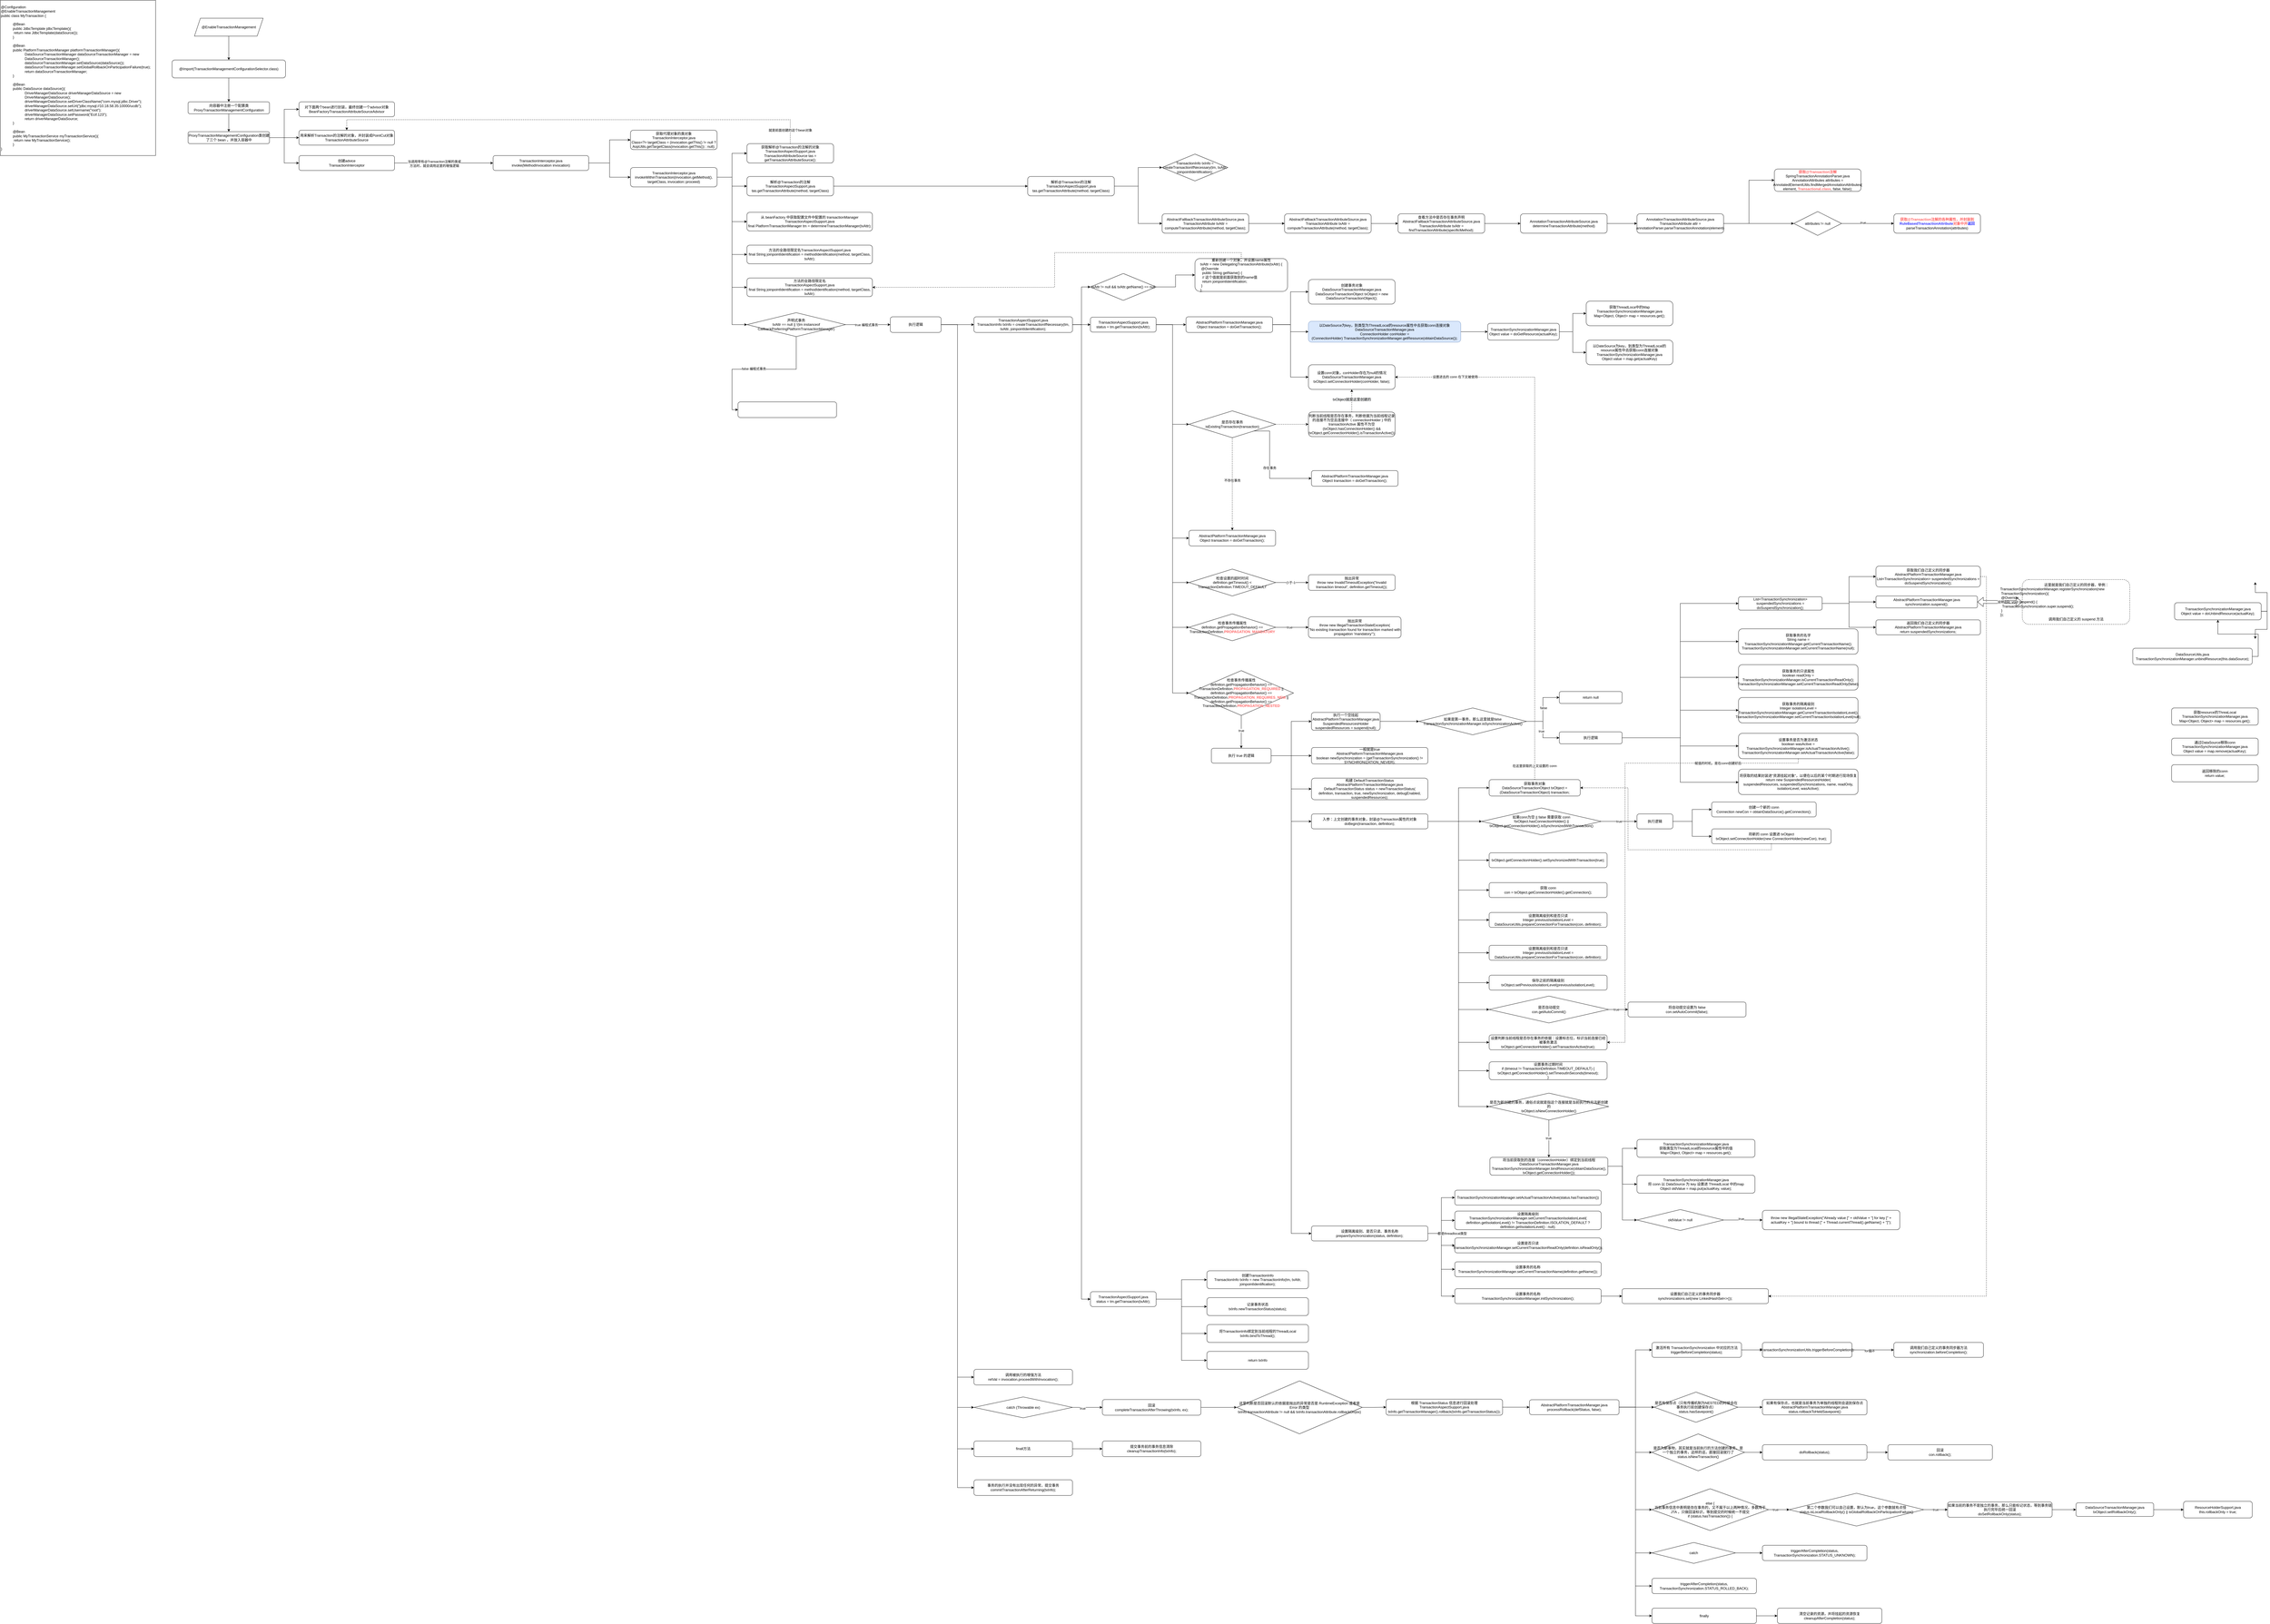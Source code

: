 <mxfile version="16.1.0" type="github">
  <diagram id="ni5Xx00nVa8eM5TbOv3I" name="第 1 页">
    <mxGraphModel dx="7069" dy="3000" grid="1" gridSize="10" guides="1" tooltips="1" connect="1" arrows="1" fold="1" page="1" pageScale="1" pageWidth="2339" pageHeight="3300" math="0" shadow="0">
      <root>
        <mxCell id="0" />
        <mxCell id="1" parent="0" />
        <mxCell id="hpwiOvs-CnEdbyn8o_mo-8" style="edgeStyle=orthogonalEdgeStyle;rounded=0;orthogonalLoop=1;jettySize=auto;html=1;exitX=0.5;exitY=1;exitDx=0;exitDy=0;" edge="1" parent="1" source="hpwiOvs-CnEdbyn8o_mo-1" target="hpwiOvs-CnEdbyn8o_mo-7">
          <mxGeometry relative="1" as="geometry" />
        </mxCell>
        <mxCell id="hpwiOvs-CnEdbyn8o_mo-1" value="@EnableTransactionManagement" style="shape=parallelogram;perimeter=parallelogramPerimeter;whiteSpace=wrap;html=1;fixedSize=1;" vertex="1" parent="1">
          <mxGeometry x="150" y="125" width="230" height="60" as="geometry" />
        </mxCell>
        <mxCell id="hpwiOvs-CnEdbyn8o_mo-4" value="&lt;div&gt;@Configuration&lt;/div&gt;&lt;div&gt;@EnableTransactionManagement&lt;/div&gt;&lt;div&gt;public class MyTransaction {&lt;/div&gt;&lt;div&gt;&lt;br&gt;&lt;/div&gt;&lt;blockquote style=&quot;margin: 0 0 0 40px ; border: none ; padding: 0px&quot;&gt;&lt;div&gt;@Bean&lt;/div&gt;&lt;div&gt;public JdbcTemplate jdbcTemplate(){&lt;/div&gt;&lt;div&gt;&lt;span style=&quot;white-space: pre&quot;&gt;	&lt;/span&gt;return new JdbcTemplate(dataSource());&lt;/div&gt;&lt;div&gt;}&lt;/div&gt;&lt;div&gt;&lt;br&gt;&lt;/div&gt;&lt;div&gt;@Bean&lt;/div&gt;&lt;div&gt;public PlatformTransactionManager platformTransactionManager(){&lt;/div&gt;&lt;/blockquote&gt;&lt;blockquote style=&quot;margin: 0 0 0 40px ; border: none ; padding: 0px&quot;&gt;&lt;blockquote style=&quot;margin: 0 0 0 40px ; border: none ; padding: 0px&quot;&gt;&lt;div&gt;DataSourceTransactionManager dataSourceTransactionManager = new DataSourceTransactionManager();&lt;/div&gt;&lt;/blockquote&gt;&lt;blockquote style=&quot;margin: 0 0 0 40px ; border: none ; padding: 0px&quot;&gt;&lt;div&gt;dataSourceTransactionManager.setDataSource(dataSource());&lt;/div&gt;&lt;/blockquote&gt;&lt;blockquote style=&quot;margin: 0 0 0 40px ; border: none ; padding: 0px&quot;&gt;&lt;div&gt;dataSourceTransactionManager.setGlobalRollbackOnParticipationFailure(true);&lt;/div&gt;&lt;/blockquote&gt;&lt;blockquote style=&quot;margin: 0 0 0 40px ; border: none ; padding: 0px&quot;&gt;&lt;div&gt;return dataSourceTransactionManager;&lt;/div&gt;&lt;/blockquote&gt;&lt;/blockquote&gt;&lt;blockquote style=&quot;margin: 0 0 0 40px ; border: none ; padding: 0px&quot;&gt;&lt;div&gt;}&lt;/div&gt;&lt;div&gt;&lt;br&gt;&lt;/div&gt;&lt;div&gt;@Bean&lt;/div&gt;&lt;div&gt;public DataSource dataSource(){&lt;/div&gt;&lt;/blockquote&gt;&lt;blockquote style=&quot;margin: 0 0 0 40px ; border: none ; padding: 0px&quot;&gt;&lt;blockquote style=&quot;margin: 0 0 0 40px ; border: none ; padding: 0px&quot;&gt;&lt;div&gt;DriverManagerDataSource driverManagerDataSource = new DriverManagerDataSource();&lt;/div&gt;&lt;/blockquote&gt;&lt;blockquote style=&quot;margin: 0 0 0 40px ; border: none ; padding: 0px&quot;&gt;&lt;div&gt;driverManagerDataSource.setDriverClassName(&quot;com.mysql.jdbc.Driver&quot;);&lt;/div&gt;&lt;/blockquote&gt;&lt;blockquote style=&quot;margin: 0 0 0 40px ; border: none ; padding: 0px&quot;&gt;&lt;div&gt;driverManagerDataSource.setUrl(&quot;jdbc:mysql://10.18.58.35:10000/ucdb&quot;);&lt;/div&gt;&lt;/blockquote&gt;&lt;blockquote style=&quot;margin: 0 0 0 40px ; border: none ; padding: 0px&quot;&gt;&lt;div&gt;driverManagerDataSource.setUsername(&quot;root&quot;);&lt;/div&gt;&lt;/blockquote&gt;&lt;blockquote style=&quot;margin: 0 0 0 40px ; border: none ; padding: 0px&quot;&gt;&lt;div&gt;driverManagerDataSource.setPassword(&quot;Ecif.123&quot;);&lt;/div&gt;&lt;/blockquote&gt;&lt;blockquote style=&quot;margin: 0 0 0 40px ; border: none ; padding: 0px&quot;&gt;&lt;div&gt;return driverManagerDataSource;&lt;/div&gt;&lt;/blockquote&gt;&lt;/blockquote&gt;&lt;blockquote style=&quot;margin: 0 0 0 40px ; border: none ; padding: 0px&quot;&gt;&lt;div&gt;}&lt;/div&gt;&lt;div&gt;&lt;br&gt;&lt;/div&gt;&lt;div&gt;@Bean&lt;/div&gt;&lt;div&gt;public MyTransactionService myTransactionService(){&lt;/div&gt;&lt;div&gt;&lt;span style=&quot;white-space: pre&quot;&gt;	&lt;/span&gt;return new MyTransactionService();&lt;/div&gt;&lt;div&gt;}&lt;/div&gt;&lt;/blockquote&gt;&lt;div&gt;&lt;span&gt;	&lt;/span&gt;}&lt;/div&gt;" style="whiteSpace=wrap;html=1;aspect=fixed;align=left;" vertex="1" parent="1">
          <mxGeometry x="-500" y="65" width="520" height="520" as="geometry" />
        </mxCell>
        <mxCell id="hpwiOvs-CnEdbyn8o_mo-10" style="edgeStyle=orthogonalEdgeStyle;rounded=0;orthogonalLoop=1;jettySize=auto;html=1;exitX=0.5;exitY=1;exitDx=0;exitDy=0;" edge="1" parent="1" source="hpwiOvs-CnEdbyn8o_mo-7" target="hpwiOvs-CnEdbyn8o_mo-9">
          <mxGeometry relative="1" as="geometry" />
        </mxCell>
        <mxCell id="hpwiOvs-CnEdbyn8o_mo-7" value="@Import(TransactionManagementConfigurationSelector.class)" style="rounded=1;whiteSpace=wrap;html=1;" vertex="1" parent="1">
          <mxGeometry x="75" y="265" width="380" height="60" as="geometry" />
        </mxCell>
        <mxCell id="hpwiOvs-CnEdbyn8o_mo-12" style="edgeStyle=orthogonalEdgeStyle;rounded=0;orthogonalLoop=1;jettySize=auto;html=1;exitX=0.5;exitY=1;exitDx=0;exitDy=0;entryX=0.5;entryY=0;entryDx=0;entryDy=0;" edge="1" parent="1" source="hpwiOvs-CnEdbyn8o_mo-9" target="hpwiOvs-CnEdbyn8o_mo-11">
          <mxGeometry relative="1" as="geometry" />
        </mxCell>
        <mxCell id="hpwiOvs-CnEdbyn8o_mo-9" value="向容器中注册一个配置类&lt;br&gt;ProxyTransactionManagementConfiguration" style="rounded=1;whiteSpace=wrap;html=1;" vertex="1" parent="1">
          <mxGeometry x="128.75" y="405" width="272.5" height="40" as="geometry" />
        </mxCell>
        <mxCell id="hpwiOvs-CnEdbyn8o_mo-17" style="edgeStyle=orthogonalEdgeStyle;rounded=0;orthogonalLoop=1;jettySize=auto;html=1;exitX=1;exitY=0.5;exitDx=0;exitDy=0;entryX=0;entryY=0.5;entryDx=0;entryDy=0;" edge="1" parent="1" source="hpwiOvs-CnEdbyn8o_mo-11" target="hpwiOvs-CnEdbyn8o_mo-14">
          <mxGeometry relative="1" as="geometry" />
        </mxCell>
        <mxCell id="hpwiOvs-CnEdbyn8o_mo-18" style="edgeStyle=orthogonalEdgeStyle;rounded=0;orthogonalLoop=1;jettySize=auto;html=1;exitX=1;exitY=0.5;exitDx=0;exitDy=0;entryX=0;entryY=0.5;entryDx=0;entryDy=0;" edge="1" parent="1" source="hpwiOvs-CnEdbyn8o_mo-11" target="hpwiOvs-CnEdbyn8o_mo-15">
          <mxGeometry relative="1" as="geometry" />
        </mxCell>
        <mxCell id="hpwiOvs-CnEdbyn8o_mo-19" style="edgeStyle=orthogonalEdgeStyle;rounded=0;orthogonalLoop=1;jettySize=auto;html=1;exitX=1;exitY=0.5;exitDx=0;exitDy=0;entryX=0;entryY=0.5;entryDx=0;entryDy=0;" edge="1" parent="1" source="hpwiOvs-CnEdbyn8o_mo-11" target="hpwiOvs-CnEdbyn8o_mo-16">
          <mxGeometry relative="1" as="geometry" />
        </mxCell>
        <mxCell id="hpwiOvs-CnEdbyn8o_mo-21" value="&lt;span style=&quot;color: rgba(0 , 0 , 0 , 0) ; font-family: monospace ; font-size: 0px ; background-color: rgb(248 , 249 , 250)&quot;&gt;%3CmxGraphModel%3E%3Croot%3E%3CmxCell%20id%3D%220%22%2F%3E%3CmxCell%20id%3D%221%22%20parent%3D%220%22%2F%3E%3CmxCell%20id%3D%222%22%20value%3D%22%E5%88%9B%E5%BB%BA%20bean%22%20style%3D%22edgeLabel%3Bhtml%3D1%3Balign%3Dcenter%3BverticalAlign%3Dmiddle%3Bresizable%3D0%3Bpoints%3D%5B%5D%3B%22%20vertex%3D%221%22%20connectable%3D%220%22%20parent%3D%221%22%3E%3CmxGeometry%20x%3D%22998.636%22%20y%3D%22504.841%22%20as%3D%22geometry%22%2F%3E%3C%2FmxCell%3E%3C%2Froot%3E%3C%2FmxGraphModel%3E&lt;/span&gt;" style="edgeLabel;html=1;align=center;verticalAlign=middle;resizable=0;points=[];" vertex="1" connectable="0" parent="hpwiOvs-CnEdbyn8o_mo-19">
          <mxGeometry x="-0.568" relative="1" as="geometry">
            <mxPoint as="offset" />
          </mxGeometry>
        </mxCell>
        <mxCell id="hpwiOvs-CnEdbyn8o_mo-11" value="ProxyTransactionManagementConfiguration类创建了三个 bean ，并放入容器中" style="rounded=1;whiteSpace=wrap;html=1;" vertex="1" parent="1">
          <mxGeometry x="128.75" y="505" width="272.5" height="40" as="geometry" />
        </mxCell>
        <mxCell id="hpwiOvs-CnEdbyn8o_mo-14" value="对下面两个bean进行封装，最终创建一个advisor对象&lt;br&gt;BeanFactoryTransactionAttributeSourceAdvisor" style="rounded=1;whiteSpace=wrap;html=1;" vertex="1" parent="1">
          <mxGeometry x="500" y="405" width="320" height="50" as="geometry" />
        </mxCell>
        <mxCell id="hpwiOvs-CnEdbyn8o_mo-15" value="用来解析Transaction的注解的对象，并封装成PointCut对象&lt;br&gt;TransactionAttributeSource" style="rounded=1;whiteSpace=wrap;html=1;" vertex="1" parent="1">
          <mxGeometry x="500" y="500" width="320" height="50" as="geometry" />
        </mxCell>
        <mxCell id="hpwiOvs-CnEdbyn8o_mo-23" style="edgeStyle=orthogonalEdgeStyle;rounded=0;orthogonalLoop=1;jettySize=auto;html=1;exitX=1;exitY=0.5;exitDx=0;exitDy=0;" edge="1" parent="1" source="hpwiOvs-CnEdbyn8o_mo-16" target="hpwiOvs-CnEdbyn8o_mo-22">
          <mxGeometry relative="1" as="geometry" />
        </mxCell>
        <mxCell id="hpwiOvs-CnEdbyn8o_mo-24" value="当调用带有@Transaction注解的类或&lt;br&gt;方法时，就会调用这里的增强逻辑" style="edgeLabel;html=1;align=center;verticalAlign=middle;resizable=0;points=[];" vertex="1" connectable="0" parent="hpwiOvs-CnEdbyn8o_mo-23">
          <mxGeometry x="-0.195" y="-2" relative="1" as="geometry">
            <mxPoint as="offset" />
          </mxGeometry>
        </mxCell>
        <mxCell id="hpwiOvs-CnEdbyn8o_mo-16" value="创建advice&lt;br&gt;TransactionInterceptor" style="rounded=1;whiteSpace=wrap;html=1;" vertex="1" parent="1">
          <mxGeometry x="500" y="585" width="320" height="50" as="geometry" />
        </mxCell>
        <mxCell id="hpwiOvs-CnEdbyn8o_mo-26" style="edgeStyle=orthogonalEdgeStyle;rounded=0;orthogonalLoop=1;jettySize=auto;html=1;exitX=1;exitY=0.5;exitDx=0;exitDy=0;entryX=0;entryY=0.5;entryDx=0;entryDy=0;" edge="1" parent="1" source="hpwiOvs-CnEdbyn8o_mo-22" target="hpwiOvs-CnEdbyn8o_mo-25">
          <mxGeometry relative="1" as="geometry" />
        </mxCell>
        <mxCell id="hpwiOvs-CnEdbyn8o_mo-28" style="edgeStyle=orthogonalEdgeStyle;rounded=0;orthogonalLoop=1;jettySize=auto;html=1;exitX=1;exitY=0.5;exitDx=0;exitDy=0;entryX=0;entryY=0.5;entryDx=0;entryDy=0;" edge="1" parent="1" source="hpwiOvs-CnEdbyn8o_mo-22" target="hpwiOvs-CnEdbyn8o_mo-27">
          <mxGeometry relative="1" as="geometry" />
        </mxCell>
        <mxCell id="hpwiOvs-CnEdbyn8o_mo-22" value="TransactionInterceptor.java&lt;br&gt;invoke(MethodInvocation invocation)&lt;br&gt;&lt;div&gt;&lt;/div&gt;" style="rounded=1;whiteSpace=wrap;html=1;" vertex="1" parent="1">
          <mxGeometry x="1150" y="585" width="320" height="50" as="geometry" />
        </mxCell>
        <mxCell id="hpwiOvs-CnEdbyn8o_mo-25" value="获取代理对象的类对象&lt;br&gt;TransactionInterceptor.java&lt;br&gt;Class&amp;lt;?&amp;gt; targetClass = (invocation.getThis() != null ? AopUtils.getTargetClass(invocation.getThis()) : null);&lt;br&gt;&lt;div&gt;&lt;/div&gt;" style="rounded=1;whiteSpace=wrap;html=1;" vertex="1" parent="1">
          <mxGeometry x="1610" y="500" width="290" height="65" as="geometry" />
        </mxCell>
        <mxCell id="hpwiOvs-CnEdbyn8o_mo-33" style="edgeStyle=orthogonalEdgeStyle;rounded=0;orthogonalLoop=1;jettySize=auto;html=1;exitX=1;exitY=0.5;exitDx=0;exitDy=0;entryX=0;entryY=0.5;entryDx=0;entryDy=0;" edge="1" parent="1" source="hpwiOvs-CnEdbyn8o_mo-27" target="hpwiOvs-CnEdbyn8o_mo-29">
          <mxGeometry relative="1" as="geometry" />
        </mxCell>
        <mxCell id="hpwiOvs-CnEdbyn8o_mo-35" style="edgeStyle=orthogonalEdgeStyle;rounded=0;orthogonalLoop=1;jettySize=auto;html=1;exitX=1;exitY=0.5;exitDx=0;exitDy=0;" edge="1" parent="1" source="hpwiOvs-CnEdbyn8o_mo-27" target="hpwiOvs-CnEdbyn8o_mo-34">
          <mxGeometry relative="1" as="geometry" />
        </mxCell>
        <mxCell id="hpwiOvs-CnEdbyn8o_mo-60" style="edgeStyle=orthogonalEdgeStyle;rounded=0;orthogonalLoop=1;jettySize=auto;html=1;exitX=1;exitY=0.5;exitDx=0;exitDy=0;entryX=0;entryY=0.5;entryDx=0;entryDy=0;fontColor=#3333FF;" edge="1" parent="1" source="hpwiOvs-CnEdbyn8o_mo-27" target="hpwiOvs-CnEdbyn8o_mo-59">
          <mxGeometry relative="1" as="geometry" />
        </mxCell>
        <mxCell id="hpwiOvs-CnEdbyn8o_mo-62" style="edgeStyle=orthogonalEdgeStyle;rounded=0;orthogonalLoop=1;jettySize=auto;html=1;exitX=1;exitY=0.5;exitDx=0;exitDy=0;entryX=0;entryY=0.5;entryDx=0;entryDy=0;fontColor=#3333FF;" edge="1" parent="1" source="hpwiOvs-CnEdbyn8o_mo-27" target="hpwiOvs-CnEdbyn8o_mo-61">
          <mxGeometry relative="1" as="geometry" />
        </mxCell>
        <mxCell id="hpwiOvs-CnEdbyn8o_mo-64" style="edgeStyle=orthogonalEdgeStyle;rounded=0;orthogonalLoop=1;jettySize=auto;html=1;exitX=1;exitY=0.5;exitDx=0;exitDy=0;entryX=0;entryY=0.5;entryDx=0;entryDy=0;fontColor=#3333FF;" edge="1" parent="1" source="hpwiOvs-CnEdbyn8o_mo-27" target="hpwiOvs-CnEdbyn8o_mo-63">
          <mxGeometry relative="1" as="geometry" />
        </mxCell>
        <mxCell id="hpwiOvs-CnEdbyn8o_mo-66" style="edgeStyle=orthogonalEdgeStyle;rounded=0;orthogonalLoop=1;jettySize=auto;html=1;exitX=1;exitY=0.5;exitDx=0;exitDy=0;entryX=0;entryY=0.5;entryDx=0;entryDy=0;fontColor=#3333FF;" edge="1" parent="1" source="hpwiOvs-CnEdbyn8o_mo-27" target="hpwiOvs-CnEdbyn8o_mo-172">
          <mxGeometry relative="1" as="geometry" />
        </mxCell>
        <mxCell id="hpwiOvs-CnEdbyn8o_mo-27" value="TransactionInterceptor.java&lt;br&gt;invokeWithinTransaction(invocation.getMethod(), targetClass, invocation::proceed)&lt;br&gt;&lt;div&gt;&lt;/div&gt;" style="rounded=1;whiteSpace=wrap;html=1;" vertex="1" parent="1">
          <mxGeometry x="1610" y="625" width="290" height="65" as="geometry" />
        </mxCell>
        <mxCell id="hpwiOvs-CnEdbyn8o_mo-30" style="edgeStyle=orthogonalEdgeStyle;rounded=0;orthogonalLoop=1;jettySize=auto;html=1;exitX=0.5;exitY=0;exitDx=0;exitDy=0;dashed=1;" edge="1" parent="1" source="hpwiOvs-CnEdbyn8o_mo-29" target="hpwiOvs-CnEdbyn8o_mo-15">
          <mxGeometry relative="1" as="geometry">
            <Array as="points">
              <mxPoint x="2145" y="465" />
              <mxPoint x="660" y="465" />
            </Array>
          </mxGeometry>
        </mxCell>
        <mxCell id="hpwiOvs-CnEdbyn8o_mo-31" value="就是前面创建的这个bean对象" style="edgeLabel;html=1;align=center;verticalAlign=middle;resizable=0;points=[];" vertex="1" connectable="0" parent="hpwiOvs-CnEdbyn8o_mo-30">
          <mxGeometry x="-0.931" y="4" relative="1" as="geometry">
            <mxPoint x="4" y="10" as="offset" />
          </mxGeometry>
        </mxCell>
        <mxCell id="hpwiOvs-CnEdbyn8o_mo-29" value="获取解析@Transaction的注解的对象&lt;br&gt;TransactionAspectSupport.java&lt;br&gt;TransactionAttributeSource tas = getTransactionAttributeSource();&lt;br&gt;&lt;div&gt;&lt;/div&gt;" style="rounded=1;whiteSpace=wrap;html=1;" vertex="1" parent="1">
          <mxGeometry x="2000" y="545" width="290" height="65" as="geometry" />
        </mxCell>
        <mxCell id="hpwiOvs-CnEdbyn8o_mo-37" style="edgeStyle=orthogonalEdgeStyle;rounded=0;orthogonalLoop=1;jettySize=auto;html=1;exitX=1;exitY=0.5;exitDx=0;exitDy=0;entryX=0;entryY=0.5;entryDx=0;entryDy=0;" edge="1" parent="1" source="hpwiOvs-CnEdbyn8o_mo-34" target="hpwiOvs-CnEdbyn8o_mo-36">
          <mxGeometry relative="1" as="geometry">
            <mxPoint x="2670" y="687.5" as="targetPoint" />
          </mxGeometry>
        </mxCell>
        <mxCell id="hpwiOvs-CnEdbyn8o_mo-34" value="解析@Transaction的注解&lt;br&gt;TransactionAspectSupport.java&lt;br&gt;tas.getTransactionAttribute(method, targetClass)&lt;br&gt;&lt;div&gt;&lt;/div&gt;" style="rounded=1;whiteSpace=wrap;html=1;" vertex="1" parent="1">
          <mxGeometry x="2000" y="655" width="290" height="65" as="geometry" />
        </mxCell>
        <mxCell id="hpwiOvs-CnEdbyn8o_mo-41" style="edgeStyle=orthogonalEdgeStyle;rounded=0;orthogonalLoop=1;jettySize=auto;html=1;exitX=1;exitY=0.5;exitDx=0;exitDy=0;entryX=0;entryY=0.5;entryDx=0;entryDy=0;" edge="1" parent="1" source="hpwiOvs-CnEdbyn8o_mo-36" target="hpwiOvs-CnEdbyn8o_mo-39">
          <mxGeometry relative="1" as="geometry" />
        </mxCell>
        <mxCell id="hpwiOvs-CnEdbyn8o_mo-43" style="edgeStyle=orthogonalEdgeStyle;rounded=0;orthogonalLoop=1;jettySize=auto;html=1;exitX=1;exitY=0.5;exitDx=0;exitDy=0;entryX=0;entryY=0.5;entryDx=0;entryDy=0;" edge="1" parent="1" source="hpwiOvs-CnEdbyn8o_mo-36" target="hpwiOvs-CnEdbyn8o_mo-42">
          <mxGeometry relative="1" as="geometry" />
        </mxCell>
        <mxCell id="hpwiOvs-CnEdbyn8o_mo-36" value="解析@Transaction的注解&lt;br&gt;TransactionAspectSupport.java&lt;br&gt;tas.getTransactionAttribute(method, targetClass)&lt;br&gt;&lt;div&gt;&lt;/div&gt;" style="rounded=1;whiteSpace=wrap;html=1;" vertex="1" parent="1">
          <mxGeometry x="2940" y="655" width="290" height="65" as="geometry" />
        </mxCell>
        <mxCell id="hpwiOvs-CnEdbyn8o_mo-39" value="TransactionInfo txInfo = createTransactionIfNecessary(tm, txAttr, joinpointIdentification);" style="rhombus;whiteSpace=wrap;html=1;" vertex="1" parent="1">
          <mxGeometry x="3390" y="580" width="220" height="90" as="geometry" />
        </mxCell>
        <mxCell id="hpwiOvs-CnEdbyn8o_mo-45" style="edgeStyle=orthogonalEdgeStyle;rounded=0;orthogonalLoop=1;jettySize=auto;html=1;exitX=1;exitY=0.5;exitDx=0;exitDy=0;" edge="1" parent="1" source="hpwiOvs-CnEdbyn8o_mo-42" target="hpwiOvs-CnEdbyn8o_mo-44">
          <mxGeometry relative="1" as="geometry" />
        </mxCell>
        <mxCell id="hpwiOvs-CnEdbyn8o_mo-42" value="AbstractFallbackTransactionAttributeSource.java&lt;br&gt;TransactionAttribute txAttr = computeTransactionAttribute(method, targetClass);&lt;br&gt;&lt;div&gt;&lt;/div&gt;" style="rounded=1;whiteSpace=wrap;html=1;" vertex="1" parent="1">
          <mxGeometry x="3390" y="780" width="290" height="65" as="geometry" />
        </mxCell>
        <mxCell id="hpwiOvs-CnEdbyn8o_mo-47" style="edgeStyle=orthogonalEdgeStyle;rounded=0;orthogonalLoop=1;jettySize=auto;html=1;exitX=1;exitY=0.5;exitDx=0;exitDy=0;entryX=0;entryY=0.5;entryDx=0;entryDy=0;" edge="1" parent="1" source="hpwiOvs-CnEdbyn8o_mo-44" target="hpwiOvs-CnEdbyn8o_mo-46">
          <mxGeometry relative="1" as="geometry" />
        </mxCell>
        <mxCell id="hpwiOvs-CnEdbyn8o_mo-44" value="AbstractFallbackTransactionAttributeSource.java&lt;br&gt;TransactionAttribute txAttr = computeTransactionAttribute(method, targetClass);&lt;br&gt;&lt;div&gt;&lt;/div&gt;" style="rounded=1;whiteSpace=wrap;html=1;" vertex="1" parent="1">
          <mxGeometry x="3800" y="780" width="290" height="65" as="geometry" />
        </mxCell>
        <mxCell id="hpwiOvs-CnEdbyn8o_mo-49" style="edgeStyle=orthogonalEdgeStyle;rounded=0;orthogonalLoop=1;jettySize=auto;html=1;exitX=1;exitY=0.5;exitDx=0;exitDy=0;entryX=0;entryY=0.5;entryDx=0;entryDy=0;" edge="1" parent="1" source="hpwiOvs-CnEdbyn8o_mo-46" target="hpwiOvs-CnEdbyn8o_mo-48">
          <mxGeometry relative="1" as="geometry" />
        </mxCell>
        <mxCell id="hpwiOvs-CnEdbyn8o_mo-46" value="查看方法中是否存在事务声明&lt;br&gt;AbstractFallbackTransactionAttributeSource.java&lt;br&gt;TransactionAttribute txAttr = findTransactionAttribute(specificMethod);&lt;br&gt;&lt;div&gt;&lt;/div&gt;" style="rounded=1;whiteSpace=wrap;html=1;" vertex="1" parent="1">
          <mxGeometry x="4180" y="780" width="290" height="65" as="geometry" />
        </mxCell>
        <mxCell id="hpwiOvs-CnEdbyn8o_mo-51" style="edgeStyle=orthogonalEdgeStyle;rounded=0;orthogonalLoop=1;jettySize=auto;html=1;exitX=1;exitY=0.5;exitDx=0;exitDy=0;entryX=0;entryY=0.5;entryDx=0;entryDy=0;" edge="1" parent="1" source="hpwiOvs-CnEdbyn8o_mo-48" target="hpwiOvs-CnEdbyn8o_mo-50">
          <mxGeometry relative="1" as="geometry" />
        </mxCell>
        <mxCell id="hpwiOvs-CnEdbyn8o_mo-48" value="AnnotationTransactionAttributeSource.java&lt;br&gt;determineTransactionAttribute(method)&lt;br&gt;&lt;div&gt;&lt;/div&gt;" style="rounded=1;whiteSpace=wrap;html=1;" vertex="1" parent="1">
          <mxGeometry x="4590" y="780" width="290" height="65" as="geometry" />
        </mxCell>
        <mxCell id="hpwiOvs-CnEdbyn8o_mo-53" style="edgeStyle=orthogonalEdgeStyle;rounded=0;orthogonalLoop=1;jettySize=auto;html=1;exitX=1;exitY=0.5;exitDx=0;exitDy=0;entryX=0;entryY=0.5;entryDx=0;entryDy=0;" edge="1" parent="1" source="hpwiOvs-CnEdbyn8o_mo-50" target="hpwiOvs-CnEdbyn8o_mo-52">
          <mxGeometry relative="1" as="geometry" />
        </mxCell>
        <mxCell id="hpwiOvs-CnEdbyn8o_mo-55" style="edgeStyle=orthogonalEdgeStyle;rounded=0;orthogonalLoop=1;jettySize=auto;html=1;exitX=1;exitY=0.5;exitDx=0;exitDy=0;entryX=0;entryY=0.5;entryDx=0;entryDy=0;fontColor=#000000;" edge="1" parent="1" source="hpwiOvs-CnEdbyn8o_mo-50" target="hpwiOvs-CnEdbyn8o_mo-54">
          <mxGeometry relative="1" as="geometry" />
        </mxCell>
        <mxCell id="hpwiOvs-CnEdbyn8o_mo-50" value="AnnotationTransactionAttributeSource.java&lt;br&gt;TransactionAttribute attr = annotationParser.parseTransactionAnnotation(element)&lt;br&gt;&lt;div&gt;&lt;/div&gt;" style="rounded=1;whiteSpace=wrap;html=1;" vertex="1" parent="1">
          <mxGeometry x="4980" y="780" width="290" height="65" as="geometry" />
        </mxCell>
        <mxCell id="hpwiOvs-CnEdbyn8o_mo-52" value="&lt;b&gt;&lt;font color=&quot;#ff6666&quot;&gt;获取@Transaction注解&lt;/font&gt;&lt;/b&gt;&lt;br&gt;SpringTransactionAnnotationParser.java&lt;br&gt;&lt;div&gt;AnnotationAttributes attributes = AnnotatedElementUtils.findMergedAnnotationAttributes(&lt;/div&gt;&lt;div&gt;&lt;span&gt;				&lt;/span&gt;element,&lt;font color=&quot;#ff6666&quot;&gt;&lt;b&gt; Transactional.class&lt;/b&gt;&lt;/font&gt;, false, false);&lt;/div&gt;&lt;div&gt;&lt;/div&gt;" style="rounded=1;whiteSpace=wrap;html=1;" vertex="1" parent="1">
          <mxGeometry x="5440" y="630" width="290" height="75" as="geometry" />
        </mxCell>
        <mxCell id="hpwiOvs-CnEdbyn8o_mo-57" style="edgeStyle=orthogonalEdgeStyle;rounded=0;orthogonalLoop=1;jettySize=auto;html=1;exitX=1;exitY=0.5;exitDx=0;exitDy=0;fontColor=#000000;" edge="1" parent="1" source="hpwiOvs-CnEdbyn8o_mo-54" target="hpwiOvs-CnEdbyn8o_mo-56">
          <mxGeometry relative="1" as="geometry" />
        </mxCell>
        <mxCell id="hpwiOvs-CnEdbyn8o_mo-58" value="true" style="edgeLabel;html=1;align=center;verticalAlign=middle;resizable=0;points=[];fontColor=#000000;" vertex="1" connectable="0" parent="hpwiOvs-CnEdbyn8o_mo-57">
          <mxGeometry x="-0.176" y="3" relative="1" as="geometry">
            <mxPoint as="offset" />
          </mxGeometry>
        </mxCell>
        <mxCell id="hpwiOvs-CnEdbyn8o_mo-54" value="&lt;font color=&quot;#000000&quot;&gt;attributes != null&lt;/font&gt;" style="rhombus;whiteSpace=wrap;html=1;fontColor=#FF6666;" vertex="1" parent="1">
          <mxGeometry x="5505" y="772.5" width="160" height="80" as="geometry" />
        </mxCell>
        <mxCell id="hpwiOvs-CnEdbyn8o_mo-56" value="&lt;b&gt;&lt;font color=&quot;#ff6666&quot;&gt;获取@Transaction注解的各种属性，并封装到&lt;/font&gt;&lt;font color=&quot;#3333ff&quot;&gt;RuleBasedTransactionAttribute&lt;/font&gt;&lt;font color=&quot;#ff6666&quot;&gt;对象中并&lt;/font&gt;&lt;font color=&quot;#3333ff&quot;&gt;返回&lt;/font&gt;&lt;/b&gt;&lt;br&gt;parseTransactionAnnotation(attributes)&lt;br&gt;&lt;div&gt;&lt;/div&gt;" style="rounded=1;whiteSpace=wrap;html=1;" vertex="1" parent="1">
          <mxGeometry x="5840" y="780" width="290" height="65" as="geometry" />
        </mxCell>
        <mxCell id="hpwiOvs-CnEdbyn8o_mo-59" value="从 beanFactory 中获取配置文件中配置的 transactionManager&lt;br&gt;TransactionAspectSupport.java&lt;br&gt;final PlatformTransactionManager tm = determineTransactionManager(txAttr);&lt;br&gt;&lt;div&gt;&lt;/div&gt;" style="rounded=1;whiteSpace=wrap;html=1;" vertex="1" parent="1">
          <mxGeometry x="2000" y="775" width="420" height="62.5" as="geometry" />
        </mxCell>
        <mxCell id="hpwiOvs-CnEdbyn8o_mo-61" value="方法的全路径限定名TransactionAspectSupport.java&lt;br&gt;final String joinpointIdentification = methodIdentification(method, targetClass, txAttr);&lt;br&gt;&lt;div&gt;&lt;/div&gt;" style="rounded=1;whiteSpace=wrap;html=1;" vertex="1" parent="1">
          <mxGeometry x="2000" y="885" width="420" height="62.5" as="geometry" />
        </mxCell>
        <mxCell id="hpwiOvs-CnEdbyn8o_mo-63" value="方法的全路径限定名&lt;br&gt;TransactionAspectSupport.java&lt;br&gt;final String joinpointIdentification = methodIdentification(method, targetClass, txAttr);&lt;br&gt;&lt;div&gt;&lt;/div&gt;" style="rounded=1;whiteSpace=wrap;html=1;" vertex="1" parent="1">
          <mxGeometry x="2000" y="995" width="420" height="62.5" as="geometry" />
        </mxCell>
        <mxCell id="hpwiOvs-CnEdbyn8o_mo-68" style="edgeStyle=orthogonalEdgeStyle;rounded=0;orthogonalLoop=1;jettySize=auto;html=1;exitX=1;exitY=0.5;exitDx=0;exitDy=0;fontColor=#3333FF;entryX=0;entryY=0.5;entryDx=0;entryDy=0;" edge="1" parent="1" source="hpwiOvs-CnEdbyn8o_mo-65" target="hpwiOvs-CnEdbyn8o_mo-67">
          <mxGeometry relative="1" as="geometry">
            <mxPoint x="3120" y="1140" as="targetPoint" />
          </mxGeometry>
        </mxCell>
        <mxCell id="hpwiOvs-CnEdbyn8o_mo-74" style="edgeStyle=orthogonalEdgeStyle;rounded=0;orthogonalLoop=1;jettySize=auto;html=1;exitX=1;exitY=0.5;exitDx=0;exitDy=0;fontColor=#3333FF;" edge="1" parent="1" source="hpwiOvs-CnEdbyn8o_mo-65" target="hpwiOvs-CnEdbyn8o_mo-73">
          <mxGeometry relative="1" as="geometry" />
        </mxCell>
        <mxCell id="hpwiOvs-CnEdbyn8o_mo-254" style="edgeStyle=orthogonalEdgeStyle;rounded=0;orthogonalLoop=1;jettySize=auto;html=1;exitX=1;exitY=0.5;exitDx=0;exitDy=0;entryX=0;entryY=0.5;entryDx=0;entryDy=0;fontColor=#000000;" edge="1" parent="1" source="hpwiOvs-CnEdbyn8o_mo-65" target="hpwiOvs-CnEdbyn8o_mo-253">
          <mxGeometry relative="1" as="geometry" />
        </mxCell>
        <mxCell id="hpwiOvs-CnEdbyn8o_mo-65" value="TransactionAspectSupport.java&lt;br&gt;TransactionInfo txInfo = createTransactionIfNecessary(tm, txAttr, joinpointIdentification);&lt;br&gt;&lt;div&gt;&lt;/div&gt;" style="rounded=1;whiteSpace=wrap;html=1;" vertex="1" parent="1">
          <mxGeometry x="2760" y="1125" width="330" height="52.5" as="geometry" />
        </mxCell>
        <mxCell id="hpwiOvs-CnEdbyn8o_mo-71" style="edgeStyle=orthogonalEdgeStyle;rounded=0;orthogonalLoop=1;jettySize=auto;html=1;exitX=1;exitY=0.5;exitDx=0;exitDy=0;entryX=0;entryY=0.5;entryDx=0;entryDy=0;fontColor=#3333FF;" edge="1" parent="1" source="hpwiOvs-CnEdbyn8o_mo-67" target="hpwiOvs-CnEdbyn8o_mo-69">
          <mxGeometry relative="1" as="geometry" />
        </mxCell>
        <mxCell id="hpwiOvs-CnEdbyn8o_mo-67" value="txAttr != null &amp;amp;&amp;amp; txAttr.getName() == null" style="rhombus;whiteSpace=wrap;html=1;" vertex="1" parent="1">
          <mxGeometry x="3150" y="980" width="220" height="90" as="geometry" />
        </mxCell>
        <mxCell id="hpwiOvs-CnEdbyn8o_mo-72" style="edgeStyle=orthogonalEdgeStyle;rounded=0;orthogonalLoop=1;jettySize=auto;html=1;exitX=0.5;exitY=0;exitDx=0;exitDy=0;fontColor=#3333FF;dashed=1;entryX=1;entryY=0.5;entryDx=0;entryDy=0;" edge="1" parent="1" source="hpwiOvs-CnEdbyn8o_mo-69" target="hpwiOvs-CnEdbyn8o_mo-63">
          <mxGeometry relative="1" as="geometry">
            <mxPoint x="2970" y="1041" as="targetPoint" />
            <Array as="points">
              <mxPoint x="3655" y="910" />
              <mxPoint x="3030" y="910" />
              <mxPoint x="3030" y="1026" />
            </Array>
          </mxGeometry>
        </mxCell>
        <mxCell id="hpwiOvs-CnEdbyn8o_mo-69" value="&lt;div&gt;重新创建一个对象，并设置name属性&lt;/div&gt;&lt;div&gt;txAttr = new DelegatingTransactionAttribute(txAttr) {&lt;/div&gt;&lt;div style=&quot;text-align: left&quot;&gt;&lt;span&gt;				&lt;/span&gt;&lt;span style=&quot;white-space: pre&quot;&gt;	&lt;/span&gt;@Override&lt;/div&gt;&lt;div style=&quot;text-align: left&quot;&gt;&lt;span&gt;				&lt;/span&gt;&lt;span style=&quot;white-space: pre&quot;&gt;	&lt;span style=&quot;white-space: pre&quot;&gt;	&lt;/span&gt;&lt;/span&gt;public String getName() {&lt;/div&gt;&lt;div style=&quot;text-align: left&quot;&gt;&lt;span style=&quot;white-space: pre&quot;&gt;	&lt;/span&gt;&lt;span style=&quot;white-space: pre&quot;&gt;	&lt;/span&gt;// 这个值就是前面获取到的name值&lt;br&gt;&lt;/div&gt;&lt;div style=&quot;text-align: left&quot;&gt;&lt;span&gt;					&lt;/span&gt;&lt;span style=&quot;white-space: pre&quot;&gt;	&lt;/span&gt;&lt;span style=&quot;white-space: pre&quot;&gt;	&lt;/span&gt;return joinpointIdentification;&lt;/div&gt;&lt;div style=&quot;text-align: left&quot;&gt;&lt;span&gt;				&lt;/span&gt;&lt;span style=&quot;white-space: pre&quot;&gt;	&lt;/span&gt;}&lt;/div&gt;&lt;div style=&quot;text-align: left&quot;&gt;&lt;span&gt;			&lt;/span&gt;};&lt;/div&gt;&lt;div&gt;&lt;/div&gt;" style="rounded=1;whiteSpace=wrap;html=1;" vertex="1" parent="1">
          <mxGeometry x="3500" y="930" width="310" height="110" as="geometry" />
        </mxCell>
        <mxCell id="hpwiOvs-CnEdbyn8o_mo-76" style="edgeStyle=orthogonalEdgeStyle;rounded=0;orthogonalLoop=1;jettySize=auto;html=1;exitX=1;exitY=0.5;exitDx=0;exitDy=0;fontColor=#3333FF;" edge="1" parent="1" source="hpwiOvs-CnEdbyn8o_mo-73" target="hpwiOvs-CnEdbyn8o_mo-75">
          <mxGeometry relative="1" as="geometry" />
        </mxCell>
        <mxCell id="hpwiOvs-CnEdbyn8o_mo-93" style="edgeStyle=orthogonalEdgeStyle;rounded=0;orthogonalLoop=1;jettySize=auto;html=1;exitX=1;exitY=0.5;exitDx=0;exitDy=0;entryX=0;entryY=0.5;entryDx=0;entryDy=0;fontColor=#3333FF;" edge="1" parent="1" source="hpwiOvs-CnEdbyn8o_mo-73" target="hpwiOvs-CnEdbyn8o_mo-92">
          <mxGeometry relative="1" as="geometry" />
        </mxCell>
        <mxCell id="hpwiOvs-CnEdbyn8o_mo-103" style="edgeStyle=orthogonalEdgeStyle;rounded=0;orthogonalLoop=1;jettySize=auto;html=1;exitX=1;exitY=0.5;exitDx=0;exitDy=0;entryX=0;entryY=0.5;entryDx=0;entryDy=0;fontColor=#000000;" edge="1" parent="1" source="hpwiOvs-CnEdbyn8o_mo-73" target="hpwiOvs-CnEdbyn8o_mo-98">
          <mxGeometry relative="1" as="geometry" />
        </mxCell>
        <mxCell id="hpwiOvs-CnEdbyn8o_mo-105" style="edgeStyle=orthogonalEdgeStyle;rounded=0;orthogonalLoop=1;jettySize=auto;html=1;exitX=1;exitY=0.5;exitDx=0;exitDy=0;entryX=0;entryY=0.5;entryDx=0;entryDy=0;fontColor=#000000;" edge="1" parent="1" source="hpwiOvs-CnEdbyn8o_mo-73" target="hpwiOvs-CnEdbyn8o_mo-104">
          <mxGeometry relative="1" as="geometry" />
        </mxCell>
        <mxCell id="hpwiOvs-CnEdbyn8o_mo-110" style="edgeStyle=orthogonalEdgeStyle;rounded=0;orthogonalLoop=1;jettySize=auto;html=1;exitX=1;exitY=0.5;exitDx=0;exitDy=0;entryX=0;entryY=0.5;entryDx=0;entryDy=0;fontColor=#FF6666;" edge="1" parent="1" source="hpwiOvs-CnEdbyn8o_mo-73" target="hpwiOvs-CnEdbyn8o_mo-109">
          <mxGeometry relative="1" as="geometry" />
        </mxCell>
        <mxCell id="hpwiOvs-CnEdbyn8o_mo-114" style="edgeStyle=orthogonalEdgeStyle;rounded=0;orthogonalLoop=1;jettySize=auto;html=1;exitX=1;exitY=0.5;exitDx=0;exitDy=0;entryX=0;entryY=0.5;entryDx=0;entryDy=0;fontColor=#FF6666;" edge="1" parent="1" source="hpwiOvs-CnEdbyn8o_mo-73" target="hpwiOvs-CnEdbyn8o_mo-113">
          <mxGeometry relative="1" as="geometry" />
        </mxCell>
        <mxCell id="hpwiOvs-CnEdbyn8o_mo-73" value="TransactionAspectSupport.java&lt;br&gt;status = tm.getTransaction(txAttr);&lt;br&gt;&lt;div&gt;&lt;/div&gt;" style="rounded=1;whiteSpace=wrap;html=1;" vertex="1" parent="1">
          <mxGeometry x="3150" y="1126.25" width="220" height="50" as="geometry" />
        </mxCell>
        <mxCell id="hpwiOvs-CnEdbyn8o_mo-78" style="edgeStyle=orthogonalEdgeStyle;rounded=0;orthogonalLoop=1;jettySize=auto;html=1;exitX=1;exitY=0.5;exitDx=0;exitDy=0;fontColor=#3333FF;entryX=0;entryY=0.5;entryDx=0;entryDy=0;" edge="1" parent="1" source="hpwiOvs-CnEdbyn8o_mo-75" target="hpwiOvs-CnEdbyn8o_mo-77">
          <mxGeometry relative="1" as="geometry" />
        </mxCell>
        <mxCell id="hpwiOvs-CnEdbyn8o_mo-89" style="edgeStyle=orthogonalEdgeStyle;rounded=0;orthogonalLoop=1;jettySize=auto;html=1;exitX=1;exitY=0.5;exitDx=0;exitDy=0;fontColor=#3333FF;" edge="1" parent="1" source="hpwiOvs-CnEdbyn8o_mo-75" target="hpwiOvs-CnEdbyn8o_mo-81">
          <mxGeometry relative="1" as="geometry" />
        </mxCell>
        <mxCell id="hpwiOvs-CnEdbyn8o_mo-91" style="edgeStyle=orthogonalEdgeStyle;rounded=0;orthogonalLoop=1;jettySize=auto;html=1;exitX=1;exitY=0.5;exitDx=0;exitDy=0;entryX=0;entryY=0.5;entryDx=0;entryDy=0;fontColor=#3333FF;" edge="1" parent="1" source="hpwiOvs-CnEdbyn8o_mo-75" target="hpwiOvs-CnEdbyn8o_mo-90">
          <mxGeometry relative="1" as="geometry" />
        </mxCell>
        <mxCell id="hpwiOvs-CnEdbyn8o_mo-75" value="AbstractPlatformTransactionManager.java&lt;br&gt;Object transaction = doGetTransaction();&lt;br&gt;&lt;div&gt;&lt;/div&gt;" style="rounded=1;whiteSpace=wrap;html=1;" vertex="1" parent="1">
          <mxGeometry x="3470" y="1125" width="290" height="52.5" as="geometry" />
        </mxCell>
        <mxCell id="hpwiOvs-CnEdbyn8o_mo-77" value="创建事务对象&lt;br&gt;DataSourceTransactionManager.java&lt;br&gt;DataSourceTransactionObject txObject = new DataSourceTransactionObject();&lt;br&gt;&lt;div&gt;&lt;/div&gt;" style="rounded=1;whiteSpace=wrap;html=1;" vertex="1" parent="1">
          <mxGeometry x="3880" y="1000" width="290" height="82.5" as="geometry" />
        </mxCell>
        <mxCell id="hpwiOvs-CnEdbyn8o_mo-84" style="edgeStyle=orthogonalEdgeStyle;rounded=0;orthogonalLoop=1;jettySize=auto;html=1;exitX=1;exitY=0.5;exitDx=0;exitDy=0;fontColor=#3333FF;" edge="1" parent="1" source="hpwiOvs-CnEdbyn8o_mo-81" target="hpwiOvs-CnEdbyn8o_mo-82">
          <mxGeometry relative="1" as="geometry" />
        </mxCell>
        <mxCell id="hpwiOvs-CnEdbyn8o_mo-81" value="以DateSource为key，到类型为ThreadLocal的resource属性中去获取conn连接对象&lt;br&gt;DataSourceTransactionManager.java&lt;br&gt;&lt;div&gt;ConnectionHolder conHolder =&lt;/div&gt;&lt;div&gt;&lt;span&gt;				&lt;/span&gt;(ConnectionHolder) TransactionSynchronizationManager.getResource(obtainDataSource());&lt;/div&gt;&lt;div&gt;&lt;/div&gt;" style="rounded=1;whiteSpace=wrap;html=1;fillColor=#dae8fc;strokeColor=#6c8ebf;" vertex="1" parent="1">
          <mxGeometry x="3880" y="1140" width="510" height="70" as="geometry" />
        </mxCell>
        <mxCell id="hpwiOvs-CnEdbyn8o_mo-85" style="edgeStyle=orthogonalEdgeStyle;rounded=0;orthogonalLoop=1;jettySize=auto;html=1;exitX=1;exitY=0.5;exitDx=0;exitDy=0;entryX=0;entryY=0.5;entryDx=0;entryDy=0;fontColor=#3333FF;" edge="1" parent="1" source="hpwiOvs-CnEdbyn8o_mo-82" target="hpwiOvs-CnEdbyn8o_mo-83">
          <mxGeometry relative="1" as="geometry" />
        </mxCell>
        <mxCell id="hpwiOvs-CnEdbyn8o_mo-87" style="edgeStyle=orthogonalEdgeStyle;rounded=0;orthogonalLoop=1;jettySize=auto;html=1;exitX=1;exitY=0.5;exitDx=0;exitDy=0;entryX=0;entryY=0.5;entryDx=0;entryDy=0;fontColor=#3333FF;" edge="1" parent="1" source="hpwiOvs-CnEdbyn8o_mo-82" target="hpwiOvs-CnEdbyn8o_mo-86">
          <mxGeometry relative="1" as="geometry" />
        </mxCell>
        <mxCell id="hpwiOvs-CnEdbyn8o_mo-82" value="TransactionSynchronizationManager.java&lt;br&gt;Object value = doGetResource(actualKey);&lt;br&gt;&lt;div&gt;&lt;/div&gt;" style="rounded=1;whiteSpace=wrap;html=1;" vertex="1" parent="1">
          <mxGeometry x="4480" y="1146.88" width="240" height="56.25" as="geometry" />
        </mxCell>
        <mxCell id="hpwiOvs-CnEdbyn8o_mo-83" value="获取ThreadLoca中的Map&lt;br&gt;TransactionSynchronizationManager.java&lt;br&gt;Map&amp;lt;Object, Object&amp;gt; map = resources.get();&lt;br&gt;&lt;br&gt;&lt;div&gt;&lt;/div&gt;" style="rounded=1;whiteSpace=wrap;html=1;" vertex="1" parent="1">
          <mxGeometry x="4810" y="1072.5" width="290" height="82.5" as="geometry" />
        </mxCell>
        <mxCell id="hpwiOvs-CnEdbyn8o_mo-86" value="以DateSource为key，到类型为ThreadLocal的resource属性中去获取conn连接对象&lt;br&gt;TransactionSynchronizationManager.java&lt;br&gt;Object value = map.get(actualKey)&lt;br&gt;&lt;div&gt;&lt;/div&gt;" style="rounded=1;whiteSpace=wrap;html=1;" vertex="1" parent="1">
          <mxGeometry x="4810" y="1203.13" width="290" height="82.5" as="geometry" />
        </mxCell>
        <mxCell id="hpwiOvs-CnEdbyn8o_mo-90" value="设置conn对象，conHolder存在为null的情况&lt;br&gt;DataSourceTransactionManager.java&lt;br&gt;txObject.setConnectionHolder(conHolder, false);&lt;br&gt;&lt;div&gt;&lt;/div&gt;" style="rounded=1;whiteSpace=wrap;html=1;" vertex="1" parent="1">
          <mxGeometry x="3880" y="1285.63" width="290" height="82.5" as="geometry" />
        </mxCell>
        <mxCell id="hpwiOvs-CnEdbyn8o_mo-95" style="edgeStyle=orthogonalEdgeStyle;rounded=0;orthogonalLoop=1;jettySize=auto;html=1;exitX=1;exitY=0.5;exitDx=0;exitDy=0;fontColor=#3333FF;dashed=1;" edge="1" parent="1" source="hpwiOvs-CnEdbyn8o_mo-92" target="hpwiOvs-CnEdbyn8o_mo-94">
          <mxGeometry relative="1" as="geometry" />
        </mxCell>
        <mxCell id="hpwiOvs-CnEdbyn8o_mo-99" style="edgeStyle=orthogonalEdgeStyle;rounded=0;orthogonalLoop=1;jettySize=auto;html=1;exitX=0.5;exitY=1;exitDx=0;exitDy=0;fontColor=#000000;dashed=1;" edge="1" parent="1" source="hpwiOvs-CnEdbyn8o_mo-92" target="hpwiOvs-CnEdbyn8o_mo-98">
          <mxGeometry relative="1" as="geometry" />
        </mxCell>
        <mxCell id="hpwiOvs-CnEdbyn8o_mo-100" value="不存在事务" style="edgeLabel;html=1;align=center;verticalAlign=middle;resizable=0;points=[];fontColor=#000000;" vertex="1" connectable="0" parent="hpwiOvs-CnEdbyn8o_mo-99">
          <mxGeometry x="-0.079" relative="1" as="geometry">
            <mxPoint as="offset" />
          </mxGeometry>
        </mxCell>
        <mxCell id="hpwiOvs-CnEdbyn8o_mo-102" value="存在事务" style="edgeStyle=orthogonalEdgeStyle;rounded=0;orthogonalLoop=1;jettySize=auto;html=1;exitX=1;exitY=1;exitDx=0;exitDy=0;entryX=0;entryY=0.5;entryDx=0;entryDy=0;fontColor=#000000;" edge="1" parent="1" source="hpwiOvs-CnEdbyn8o_mo-92" target="hpwiOvs-CnEdbyn8o_mo-101">
          <mxGeometry relative="1" as="geometry">
            <Array as="points">
              <mxPoint x="3750" y="1507" />
              <mxPoint x="3750" y="1666" />
            </Array>
          </mxGeometry>
        </mxCell>
        <mxCell id="hpwiOvs-CnEdbyn8o_mo-92" value="是否存在事务&lt;br&gt;isExistingTransaction(transaction)&lt;br&gt;&lt;div&gt;&lt;/div&gt;" style="rhombus;whiteSpace=wrap;html=1;" vertex="1" parent="1">
          <mxGeometry x="3480" y="1440" width="290" height="90" as="geometry" />
        </mxCell>
        <mxCell id="hpwiOvs-CnEdbyn8o_mo-96" style="edgeStyle=orthogonalEdgeStyle;rounded=0;orthogonalLoop=1;jettySize=auto;html=1;exitX=0.5;exitY=0;exitDx=0;exitDy=0;dashed=1;fontColor=#3333FF;" edge="1" parent="1" source="hpwiOvs-CnEdbyn8o_mo-94" target="hpwiOvs-CnEdbyn8o_mo-90">
          <mxGeometry relative="1" as="geometry">
            <mxPoint x="4024.826" y="1370" as="targetPoint" />
          </mxGeometry>
        </mxCell>
        <mxCell id="hpwiOvs-CnEdbyn8o_mo-97" value="&lt;span style=&quot;font-size: 12px ; background-color: rgb(248 , 249 , 250)&quot;&gt;txObject就是这里创建的&lt;/span&gt;" style="edgeLabel;html=1;align=center;verticalAlign=middle;resizable=0;points=[];fontColor=#000000;" vertex="1" connectable="0" parent="hpwiOvs-CnEdbyn8o_mo-96">
          <mxGeometry x="0.118" relative="1" as="geometry">
            <mxPoint as="offset" />
          </mxGeometry>
        </mxCell>
        <mxCell id="hpwiOvs-CnEdbyn8o_mo-94" value="&lt;div&gt;判断当前线程是否存在事务，判断依据为当前线程记录的连接不为空且连接中（ connectionHolder ) 中的&lt;/div&gt;&lt;span&gt;transactionActive 属性不为空&lt;/span&gt;(txObject.hasConnectionHolder() &amp;amp;&amp;amp; txObject.getConnectionHolder().isTransactionActive())&lt;br&gt;&lt;div&gt;&lt;/div&gt;" style="rounded=1;whiteSpace=wrap;html=1;" vertex="1" parent="1">
          <mxGeometry x="3880" y="1443.75" width="290" height="82.5" as="geometry" />
        </mxCell>
        <mxCell id="hpwiOvs-CnEdbyn8o_mo-98" value="AbstractPlatformTransactionManager.java&lt;br&gt;Object transaction = doGetTransaction();&lt;br&gt;&lt;div&gt;&lt;/div&gt;" style="rounded=1;whiteSpace=wrap;html=1;" vertex="1" parent="1">
          <mxGeometry x="3480" y="1840" width="290" height="52.5" as="geometry" />
        </mxCell>
        <mxCell id="hpwiOvs-CnEdbyn8o_mo-101" value="AbstractPlatformTransactionManager.java&lt;br&gt;Object transaction = doGetTransaction();&lt;br&gt;&lt;div&gt;&lt;/div&gt;" style="rounded=1;whiteSpace=wrap;html=1;" vertex="1" parent="1">
          <mxGeometry x="3890" y="1640" width="290" height="52.5" as="geometry" />
        </mxCell>
        <mxCell id="hpwiOvs-CnEdbyn8o_mo-107" style="edgeStyle=orthogonalEdgeStyle;rounded=0;orthogonalLoop=1;jettySize=auto;html=1;exitX=1;exitY=0.5;exitDx=0;exitDy=0;fontColor=#000000;" edge="1" parent="1" source="hpwiOvs-CnEdbyn8o_mo-104" target="hpwiOvs-CnEdbyn8o_mo-106">
          <mxGeometry relative="1" as="geometry" />
        </mxCell>
        <mxCell id="hpwiOvs-CnEdbyn8o_mo-108" value="小于-1" style="edgeLabel;html=1;align=center;verticalAlign=middle;resizable=0;points=[];fontColor=#000000;" vertex="1" connectable="0" parent="hpwiOvs-CnEdbyn8o_mo-107">
          <mxGeometry x="-0.364" y="2" relative="1" as="geometry">
            <mxPoint x="15" y="2" as="offset" />
          </mxGeometry>
        </mxCell>
        <mxCell id="hpwiOvs-CnEdbyn8o_mo-104" value="检查设置的超时时间&lt;br&gt;definition.getTimeout() &amp;lt; TransactionDefinition.TIMEOUT_DEFAULT&lt;br&gt;&lt;div&gt;&lt;/div&gt;" style="rhombus;whiteSpace=wrap;html=1;" vertex="1" parent="1">
          <mxGeometry x="3480" y="1970" width="290" height="90" as="geometry" />
        </mxCell>
        <mxCell id="hpwiOvs-CnEdbyn8o_mo-106" value="抛出异常&lt;br&gt;throw new InvalidTimeoutException(&quot;Invalid transaction timeout&quot;, definition.getTimeout());&lt;br&gt;&lt;div&gt;&lt;/div&gt;" style="rounded=1;whiteSpace=wrap;html=1;" vertex="1" parent="1">
          <mxGeometry x="3880" y="1988.75" width="290" height="52.5" as="geometry" />
        </mxCell>
        <mxCell id="hpwiOvs-CnEdbyn8o_mo-112" style="edgeStyle=orthogonalEdgeStyle;rounded=0;orthogonalLoop=1;jettySize=auto;html=1;exitX=1;exitY=0.5;exitDx=0;exitDy=0;fontColor=#FF6666;" edge="1" parent="1" source="hpwiOvs-CnEdbyn8o_mo-109" target="hpwiOvs-CnEdbyn8o_mo-111">
          <mxGeometry relative="1" as="geometry" />
        </mxCell>
        <mxCell id="hpwiOvs-CnEdbyn8o_mo-120" value="true" style="edgeLabel;html=1;align=center;verticalAlign=middle;resizable=0;points=[];fontColor=#000000;" vertex="1" connectable="0" parent="hpwiOvs-CnEdbyn8o_mo-112">
          <mxGeometry x="-0.146" relative="1" as="geometry">
            <mxPoint as="offset" />
          </mxGeometry>
        </mxCell>
        <mxCell id="hpwiOvs-CnEdbyn8o_mo-109" value="检查事务传播属性&lt;br&gt;definition.getPropagationBehavior() == TransactionDefinition.&lt;font color=&quot;#ff6666&quot;&gt;&lt;b&gt;PROPAGATION_MANDATORY&lt;/b&gt;&lt;/font&gt;&lt;br&gt;&lt;div&gt;&lt;/div&gt;" style="rhombus;whiteSpace=wrap;html=1;" vertex="1" parent="1">
          <mxGeometry x="3480" y="2120" width="290" height="90" as="geometry" />
        </mxCell>
        <mxCell id="hpwiOvs-CnEdbyn8o_mo-111" value="抛出异常&lt;br&gt;&lt;div&gt;throw new IllegalTransactionStateException(&lt;/div&gt;&lt;div&gt;&lt;span&gt;					&lt;/span&gt;&quot;No existing transaction found for transaction marked with propagation &#39;mandatory&#39;&quot;);&lt;/div&gt;&lt;div&gt;&lt;/div&gt;" style="rounded=1;whiteSpace=wrap;html=1;" vertex="1" parent="1">
          <mxGeometry x="3880" y="2129.38" width="310" height="71.25" as="geometry" />
        </mxCell>
        <mxCell id="hpwiOvs-CnEdbyn8o_mo-116" value="" style="edgeStyle=orthogonalEdgeStyle;rounded=0;orthogonalLoop=1;jettySize=auto;html=1;fontColor=#FF6666;entryX=0.5;entryY=0;entryDx=0;entryDy=0;" edge="1" parent="1" source="hpwiOvs-CnEdbyn8o_mo-113" target="hpwiOvs-CnEdbyn8o_mo-119">
          <mxGeometry relative="1" as="geometry">
            <mxPoint x="3655" y="2585" as="targetPoint" />
          </mxGeometry>
        </mxCell>
        <mxCell id="hpwiOvs-CnEdbyn8o_mo-118" value="&lt;font color=&quot;#000000&quot;&gt;true&lt;/font&gt;" style="edgeLabel;html=1;align=center;verticalAlign=middle;resizable=0;points=[];fontColor=#FF6666;" vertex="1" connectable="0" parent="hpwiOvs-CnEdbyn8o_mo-116">
          <mxGeometry x="-0.072" relative="1" as="geometry">
            <mxPoint as="offset" />
          </mxGeometry>
        </mxCell>
        <mxCell id="hpwiOvs-CnEdbyn8o_mo-113" value="检查事务传播属性&lt;br&gt;&lt;div&gt;definition.getPropagationBehavior() == TransactionDefinition.&lt;font color=&quot;#ff6666&quot;&gt;&lt;b&gt;PROPAGATION_REQUIRED&lt;/b&gt;&lt;/font&gt; ||&lt;/div&gt;&lt;div&gt;&lt;span&gt;				&lt;/span&gt;definition.getPropagationBehavior() == TransactionDefinition.&lt;font color=&quot;#ff6666&quot;&gt;&lt;b&gt;PROPAGATION_REQUIRES_NEW&lt;/b&gt;&lt;/font&gt; ||&lt;/div&gt;&lt;div&gt;&lt;span&gt;				&lt;/span&gt;definition.getPropagationBehavior() == TransactionDefinition.&lt;font color=&quot;#ff6666&quot;&gt;&lt;b&gt;PROPAGATION_NESTED&lt;/b&gt;&lt;/font&gt;&lt;/div&gt;&lt;div&gt;&lt;/div&gt;" style="rhombus;whiteSpace=wrap;html=1;" vertex="1" parent="1">
          <mxGeometry x="3480" y="2310" width="350" height="150" as="geometry" />
        </mxCell>
        <mxCell id="hpwiOvs-CnEdbyn8o_mo-122" style="edgeStyle=orthogonalEdgeStyle;rounded=0;orthogonalLoop=1;jettySize=auto;html=1;exitX=1;exitY=0.5;exitDx=0;exitDy=0;entryX=0;entryY=0.5;entryDx=0;entryDy=0;fontColor=#000000;" edge="1" parent="1" source="hpwiOvs-CnEdbyn8o_mo-119" target="hpwiOvs-CnEdbyn8o_mo-121">
          <mxGeometry relative="1" as="geometry" />
        </mxCell>
        <mxCell id="hpwiOvs-CnEdbyn8o_mo-168" style="edgeStyle=orthogonalEdgeStyle;rounded=0;orthogonalLoop=1;jettySize=auto;html=1;exitX=1;exitY=0.5;exitDx=0;exitDy=0;entryX=0;entryY=0.5;entryDx=0;entryDy=0;fontColor=#000000;" edge="1" parent="1" source="hpwiOvs-CnEdbyn8o_mo-119" target="hpwiOvs-CnEdbyn8o_mo-165">
          <mxGeometry relative="1" as="geometry" />
        </mxCell>
        <mxCell id="hpwiOvs-CnEdbyn8o_mo-169" style="edgeStyle=orthogonalEdgeStyle;rounded=0;orthogonalLoop=1;jettySize=auto;html=1;exitX=1;exitY=0.5;exitDx=0;exitDy=0;entryX=0;entryY=0.5;entryDx=0;entryDy=0;fontColor=#000000;" edge="1" parent="1" source="hpwiOvs-CnEdbyn8o_mo-119" target="hpwiOvs-CnEdbyn8o_mo-167">
          <mxGeometry relative="1" as="geometry" />
        </mxCell>
        <mxCell id="hpwiOvs-CnEdbyn8o_mo-171" style="edgeStyle=orthogonalEdgeStyle;rounded=0;orthogonalLoop=1;jettySize=auto;html=1;exitX=1;exitY=0.5;exitDx=0;exitDy=0;entryX=0;entryY=0.5;entryDx=0;entryDy=0;fontColor=#000000;" edge="1" parent="1" source="hpwiOvs-CnEdbyn8o_mo-119" target="hpwiOvs-CnEdbyn8o_mo-170">
          <mxGeometry relative="1" as="geometry" />
        </mxCell>
        <mxCell id="hpwiOvs-CnEdbyn8o_mo-237" style="edgeStyle=orthogonalEdgeStyle;rounded=0;orthogonalLoop=1;jettySize=auto;html=1;exitX=1;exitY=0.5;exitDx=0;exitDy=0;entryX=0;entryY=0.5;entryDx=0;entryDy=0;fontColor=#000000;" edge="1" parent="1" source="hpwiOvs-CnEdbyn8o_mo-119" target="hpwiOvs-CnEdbyn8o_mo-236">
          <mxGeometry relative="1" as="geometry" />
        </mxCell>
        <mxCell id="hpwiOvs-CnEdbyn8o_mo-119" value="执行 true 的逻辑&lt;br&gt;&lt;div&gt;&lt;/div&gt;" style="rounded=1;whiteSpace=wrap;html=1;" vertex="1" parent="1">
          <mxGeometry x="3555" y="2570" width="200" height="50" as="geometry" />
        </mxCell>
        <mxCell id="hpwiOvs-CnEdbyn8o_mo-124" style="edgeStyle=orthogonalEdgeStyle;rounded=0;orthogonalLoop=1;jettySize=auto;html=1;exitX=1;exitY=0.5;exitDx=0;exitDy=0;entryX=0;entryY=0.5;entryDx=0;entryDy=0;fontColor=#000000;" edge="1" parent="1" source="hpwiOvs-CnEdbyn8o_mo-121" target="hpwiOvs-CnEdbyn8o_mo-123">
          <mxGeometry relative="1" as="geometry" />
        </mxCell>
        <mxCell id="hpwiOvs-CnEdbyn8o_mo-121" value="执行一个空挂起&lt;br&gt;AbstractPlatformTransactionManager.java&lt;br&gt;SuspendedResourcesHolder suspendedResources = suspend(null);&lt;br&gt;&lt;div&gt;&lt;/div&gt;" style="rounded=1;whiteSpace=wrap;html=1;" vertex="1" parent="1">
          <mxGeometry x="3890" y="2450" width="230" height="60" as="geometry" />
        </mxCell>
        <mxCell id="hpwiOvs-CnEdbyn8o_mo-126" style="edgeStyle=orthogonalEdgeStyle;rounded=0;orthogonalLoop=1;jettySize=auto;html=1;exitX=1;exitY=0.5;exitDx=0;exitDy=0;fontColor=#000000;entryX=0;entryY=0.5;entryDx=0;entryDy=0;" edge="1" parent="1" source="hpwiOvs-CnEdbyn8o_mo-123" target="hpwiOvs-CnEdbyn8o_mo-125">
          <mxGeometry relative="1" as="geometry" />
        </mxCell>
        <mxCell id="hpwiOvs-CnEdbyn8o_mo-127" value="false" style="edgeLabel;html=1;align=center;verticalAlign=middle;resizable=0;points=[];fontColor=#000000;" vertex="1" connectable="0" parent="hpwiOvs-CnEdbyn8o_mo-126">
          <mxGeometry x="-0.2" y="-2" relative="1" as="geometry">
            <mxPoint y="-24" as="offset" />
          </mxGeometry>
        </mxCell>
        <mxCell id="hpwiOvs-CnEdbyn8o_mo-129" style="edgeStyle=orthogonalEdgeStyle;rounded=0;orthogonalLoop=1;jettySize=auto;html=1;exitX=1;exitY=0.5;exitDx=0;exitDy=0;entryX=0;entryY=0.5;entryDx=0;entryDy=0;fontColor=#000000;" edge="1" parent="1" source="hpwiOvs-CnEdbyn8o_mo-123" target="hpwiOvs-CnEdbyn8o_mo-151">
          <mxGeometry relative="1" as="geometry" />
        </mxCell>
        <mxCell id="hpwiOvs-CnEdbyn8o_mo-130" value="true" style="edgeLabel;html=1;align=center;verticalAlign=middle;resizable=0;points=[];fontColor=#000000;" vertex="1" connectable="0" parent="hpwiOvs-CnEdbyn8o_mo-129">
          <mxGeometry x="0.125" y="3" relative="1" as="geometry">
            <mxPoint x="-8" y="-5" as="offset" />
          </mxGeometry>
        </mxCell>
        <mxCell id="hpwiOvs-CnEdbyn8o_mo-123" value="如果是第一事务，那么这里就是false&lt;br&gt;TransactionSynchronizationManager.isSynchronizationActive()&lt;br&gt;&lt;div&gt;&lt;/div&gt;" style="rhombus;whiteSpace=wrap;html=1;" vertex="1" parent="1">
          <mxGeometry x="4250" y="2435" width="360" height="90" as="geometry" />
        </mxCell>
        <mxCell id="hpwiOvs-CnEdbyn8o_mo-125" value="return null" style="rounded=1;whiteSpace=wrap;html=1;" vertex="1" parent="1">
          <mxGeometry x="4720" y="2380" width="210" height="40" as="geometry" />
        </mxCell>
        <mxCell id="hpwiOvs-CnEdbyn8o_mo-132" style="edgeStyle=orthogonalEdgeStyle;rounded=0;orthogonalLoop=1;jettySize=auto;html=1;exitX=1;exitY=0.5;exitDx=0;exitDy=0;entryX=0;entryY=0.5;entryDx=0;entryDy=0;fontColor=#000000;" edge="1" parent="1" source="hpwiOvs-CnEdbyn8o_mo-128" target="hpwiOvs-CnEdbyn8o_mo-131">
          <mxGeometry relative="1" as="geometry" />
        </mxCell>
        <mxCell id="hpwiOvs-CnEdbyn8o_mo-134" style="edgeStyle=orthogonalEdgeStyle;rounded=0;orthogonalLoop=1;jettySize=auto;html=1;exitX=1;exitY=0.5;exitDx=0;exitDy=0;entryX=0;entryY=0.5;entryDx=0;entryDy=0;fontColor=#000000;" edge="1" parent="1" source="hpwiOvs-CnEdbyn8o_mo-128" target="hpwiOvs-CnEdbyn8o_mo-133">
          <mxGeometry relative="1" as="geometry" />
        </mxCell>
        <mxCell id="hpwiOvs-CnEdbyn8o_mo-150" style="edgeStyle=orthogonalEdgeStyle;rounded=0;orthogonalLoop=1;jettySize=auto;html=1;exitX=1;exitY=0.5;exitDx=0;exitDy=0;entryX=0;entryY=0.5;entryDx=0;entryDy=0;fontColor=#000000;" edge="1" parent="1" source="hpwiOvs-CnEdbyn8o_mo-128" target="hpwiOvs-CnEdbyn8o_mo-149">
          <mxGeometry relative="1" as="geometry" />
        </mxCell>
        <mxCell id="hpwiOvs-CnEdbyn8o_mo-128" value="List&amp;lt;TransactionSynchronization&amp;gt; suspendedSynchronizations = doSuspendSynchronization();" style="rounded=1;whiteSpace=wrap;html=1;" vertex="1" parent="1">
          <mxGeometry x="5320" y="2062.5" width="280" height="45" as="geometry" />
        </mxCell>
        <mxCell id="hpwiOvs-CnEdbyn8o_mo-251" style="edgeStyle=orthogonalEdgeStyle;rounded=0;orthogonalLoop=1;jettySize=auto;html=1;exitX=1;exitY=0.5;exitDx=0;exitDy=0;fontColor=#000000;entryX=1;entryY=0.5;entryDx=0;entryDy=0;dashed=1;" edge="1" parent="1" source="hpwiOvs-CnEdbyn8o_mo-131" target="hpwiOvs-CnEdbyn8o_mo-248">
          <mxGeometry relative="1" as="geometry" />
        </mxCell>
        <mxCell id="hpwiOvs-CnEdbyn8o_mo-131" value="获取我们自己定义的同步器&lt;br&gt;AbstractPlatformTransactionManager.java&lt;br&gt;List&amp;lt;TransactionSynchronization&amp;gt; suspendedSynchronizations = doSuspendSynchronization();" style="rounded=1;whiteSpace=wrap;html=1;" vertex="1" parent="1">
          <mxGeometry x="5780" y="1960" width="350" height="70" as="geometry" />
        </mxCell>
        <mxCell id="hpwiOvs-CnEdbyn8o_mo-133" value="AbstractPlatformTransactionManager.java&lt;br&gt;synchronization.suspend();" style="rounded=1;whiteSpace=wrap;html=1;" vertex="1" parent="1">
          <mxGeometry x="5780" y="2060" width="340" height="40" as="geometry" />
        </mxCell>
        <mxCell id="hpwiOvs-CnEdbyn8o_mo-138" style="edgeStyle=orthogonalEdgeStyle;rounded=0;orthogonalLoop=1;jettySize=auto;html=1;exitX=1;exitY=0.5;exitDx=0;exitDy=0;fontColor=#000000;" edge="1" parent="1" source="hpwiOvs-CnEdbyn8o_mo-135" target="hpwiOvs-CnEdbyn8o_mo-137">
          <mxGeometry relative="1" as="geometry" />
        </mxCell>
        <mxCell id="hpwiOvs-CnEdbyn8o_mo-135" value="DataSourceUtils.java&lt;br&gt;TransactionSynchronizationManager.unbindResource(this.dataSource);" style="rounded=1;whiteSpace=wrap;html=1;" vertex="1" parent="1">
          <mxGeometry x="6640" y="2235" width="400" height="55" as="geometry" />
        </mxCell>
        <mxCell id="hpwiOvs-CnEdbyn8o_mo-141" style="edgeStyle=orthogonalEdgeStyle;rounded=0;orthogonalLoop=1;jettySize=auto;html=1;exitX=1;exitY=0.5;exitDx=0;exitDy=0;entryX=0;entryY=0.5;entryDx=0;entryDy=0;fontColor=#000000;" edge="1" parent="1" source="hpwiOvs-CnEdbyn8o_mo-137">
          <mxGeometry relative="1" as="geometry">
            <mxPoint x="7050" y="2013.75" as="targetPoint" />
          </mxGeometry>
        </mxCell>
        <mxCell id="hpwiOvs-CnEdbyn8o_mo-142" style="edgeStyle=orthogonalEdgeStyle;rounded=0;orthogonalLoop=1;jettySize=auto;html=1;exitX=1;exitY=0.5;exitDx=0;exitDy=0;entryX=0;entryY=0.5;entryDx=0;entryDy=0;fontColor=#000000;" edge="1" parent="1" source="hpwiOvs-CnEdbyn8o_mo-137">
          <mxGeometry relative="1" as="geometry">
            <mxPoint x="7050" y="2115" as="targetPoint" />
          </mxGeometry>
        </mxCell>
        <mxCell id="hpwiOvs-CnEdbyn8o_mo-145" style="edgeStyle=orthogonalEdgeStyle;rounded=0;orthogonalLoop=1;jettySize=auto;html=1;exitX=1;exitY=0.5;exitDx=0;exitDy=0;entryX=0;entryY=0.5;entryDx=0;entryDy=0;fontColor=#000000;" edge="1" parent="1" source="hpwiOvs-CnEdbyn8o_mo-137">
          <mxGeometry relative="1" as="geometry">
            <mxPoint x="7050" y="2203.75" as="targetPoint" />
          </mxGeometry>
        </mxCell>
        <mxCell id="hpwiOvs-CnEdbyn8o_mo-137" value="TransactionSynchronizationManager.java&lt;br&gt;Object value = doUnbindResource(actualKey);" style="rounded=1;whiteSpace=wrap;html=1;" vertex="1" parent="1">
          <mxGeometry x="6780" y="2082.5" width="290" height="57.5" as="geometry" />
        </mxCell>
        <mxCell id="hpwiOvs-CnEdbyn8o_mo-139" value="获取resource的ThreaLocal&lt;br&gt;TransactionSynchronizationManager.java&lt;br&gt;Map&amp;lt;Object, Object&amp;gt; map = resources.get();" style="rounded=1;whiteSpace=wrap;html=1;" vertex="1" parent="1">
          <mxGeometry x="6770" y="2435" width="290" height="57.5" as="geometry" />
        </mxCell>
        <mxCell id="hpwiOvs-CnEdbyn8o_mo-140" value="通过DataSource移除conn&lt;br&gt;TransactionSynchronizationManager.java&lt;br&gt;Object value = map.remove(actualKey);" style="rounded=1;whiteSpace=wrap;html=1;" vertex="1" parent="1">
          <mxGeometry x="6770" y="2536.25" width="290" height="57.5" as="geometry" />
        </mxCell>
        <mxCell id="hpwiOvs-CnEdbyn8o_mo-144" value="返回移除的conn&lt;br&gt;return value;" style="rounded=1;whiteSpace=wrap;html=1;" vertex="1" parent="1">
          <mxGeometry x="6770" y="2625" width="290" height="57.5" as="geometry" />
        </mxCell>
        <mxCell id="hpwiOvs-CnEdbyn8o_mo-146" value="&lt;div style=&quot;text-align: center&quot;&gt;&amp;nbsp;这里就是我们自己定义的同步器，举例：&lt;/div&gt;&lt;div style=&quot;text-align: left&quot;&gt;&lt;span&gt;			&lt;/span&gt; TransactionSynchronizationManager.registerSynchronization(new &lt;span style=&quot;white-space: pre&quot;&gt;	&lt;/span&gt;TransactionSynchronization(){&lt;/div&gt;&lt;div style=&quot;text-align: left&quot;&gt;&lt;span&gt;			&lt;/span&gt; &lt;span&gt;	&lt;/span&gt; &lt;span style=&quot;white-space: pre&quot;&gt;	&lt;/span&gt;@Override&lt;/div&gt;&lt;div style=&quot;text-align: left&quot;&gt;&lt;span&gt;			&lt;/span&gt; &lt;span&gt;	&lt;/span&gt; &lt;span style=&quot;white-space: pre&quot;&gt;	&lt;/span&gt;public void suspend() {&lt;/div&gt;&lt;div style=&quot;text-align: left&quot;&gt;&lt;span&gt;			&lt;/span&gt; &lt;span&gt;		&lt;/span&gt;&lt;span style=&quot;white-space: pre&quot;&gt;	&lt;/span&gt;&lt;span style=&quot;white-space: pre&quot;&gt;	&lt;/span&gt;TransactionSynchronization.super.suspend();&lt;/div&gt;&lt;div style=&quot;text-align: left&quot;&gt;&lt;span&gt;			&lt;/span&gt; &lt;span&gt;	&lt;/span&gt; &lt;span style=&quot;white-space: pre&quot;&gt;	&lt;/span&gt;}&lt;/div&gt;&lt;div style=&quot;text-align: left&quot;&gt;});&lt;/div&gt;&lt;div&gt;&lt;span&gt;			&lt;/span&gt; 调用我们自己定义的 suspend 方法&lt;/div&gt;" style="rounded=1;whiteSpace=wrap;html=1;dashed=1;" vertex="1" parent="1">
          <mxGeometry x="6270" y="2005" width="360" height="150" as="geometry" />
        </mxCell>
        <mxCell id="hpwiOvs-CnEdbyn8o_mo-147" value="" style="shape=flexArrow;endArrow=classic;startArrow=classic;html=1;rounded=0;fontColor=#000000;exitX=1;exitY=0.5;exitDx=0;exitDy=0;entryX=0;entryY=0.5;entryDx=0;entryDy=0;" edge="1" parent="1" source="hpwiOvs-CnEdbyn8o_mo-133" target="hpwiOvs-CnEdbyn8o_mo-146">
          <mxGeometry width="100" height="100" relative="1" as="geometry">
            <mxPoint x="6130" y="2120" as="sourcePoint" />
            <mxPoint x="6230" y="2020" as="targetPoint" />
          </mxGeometry>
        </mxCell>
        <mxCell id="hpwiOvs-CnEdbyn8o_mo-148" value="说明" style="edgeLabel;html=1;align=center;verticalAlign=middle;resizable=0;points=[];fontColor=#000000;" vertex="1" connectable="0" parent="hpwiOvs-CnEdbyn8o_mo-147">
          <mxGeometry x="0.04" y="3" relative="1" as="geometry">
            <mxPoint y="3" as="offset" />
          </mxGeometry>
        </mxCell>
        <mxCell id="hpwiOvs-CnEdbyn8o_mo-149" value="返回我们自己定义的同步器&lt;br&gt;AbstractPlatformTransactionManager.java&lt;br&gt;return suspendedSynchronizations;" style="rounded=1;whiteSpace=wrap;html=1;" vertex="1" parent="1">
          <mxGeometry x="5780" y="2140" width="350" height="50" as="geometry" />
        </mxCell>
        <mxCell id="hpwiOvs-CnEdbyn8o_mo-152" style="edgeStyle=orthogonalEdgeStyle;rounded=0;orthogonalLoop=1;jettySize=auto;html=1;exitX=1;exitY=0.5;exitDx=0;exitDy=0;fontColor=#000000;entryX=0;entryY=0.5;entryDx=0;entryDy=0;" edge="1" parent="1" source="hpwiOvs-CnEdbyn8o_mo-151" target="hpwiOvs-CnEdbyn8o_mo-128">
          <mxGeometry relative="1" as="geometry" />
        </mxCell>
        <mxCell id="hpwiOvs-CnEdbyn8o_mo-159" style="edgeStyle=orthogonalEdgeStyle;rounded=0;orthogonalLoop=1;jettySize=auto;html=1;exitX=1;exitY=0.5;exitDx=0;exitDy=0;entryX=0;entryY=0.5;entryDx=0;entryDy=0;fontColor=#000000;" edge="1" parent="1" source="hpwiOvs-CnEdbyn8o_mo-151" target="hpwiOvs-CnEdbyn8o_mo-154">
          <mxGeometry relative="1" as="geometry" />
        </mxCell>
        <mxCell id="hpwiOvs-CnEdbyn8o_mo-160" style="edgeStyle=orthogonalEdgeStyle;rounded=0;orthogonalLoop=1;jettySize=auto;html=1;exitX=1;exitY=0.5;exitDx=0;exitDy=0;entryX=0;entryY=0.5;entryDx=0;entryDy=0;fontColor=#000000;" edge="1" parent="1" source="hpwiOvs-CnEdbyn8o_mo-151" target="hpwiOvs-CnEdbyn8o_mo-155">
          <mxGeometry relative="1" as="geometry" />
        </mxCell>
        <mxCell id="hpwiOvs-CnEdbyn8o_mo-161" style="edgeStyle=orthogonalEdgeStyle;rounded=0;orthogonalLoop=1;jettySize=auto;html=1;exitX=1;exitY=0.5;exitDx=0;exitDy=0;entryX=0;entryY=0.5;entryDx=0;entryDy=0;fontColor=#000000;" edge="1" parent="1" source="hpwiOvs-CnEdbyn8o_mo-151" target="hpwiOvs-CnEdbyn8o_mo-156">
          <mxGeometry relative="1" as="geometry" />
        </mxCell>
        <mxCell id="hpwiOvs-CnEdbyn8o_mo-162" style="edgeStyle=orthogonalEdgeStyle;rounded=0;orthogonalLoop=1;jettySize=auto;html=1;exitX=1;exitY=0.5;exitDx=0;exitDy=0;entryX=0;entryY=0.5;entryDx=0;entryDy=0;fontColor=#000000;" edge="1" parent="1" source="hpwiOvs-CnEdbyn8o_mo-151" target="hpwiOvs-CnEdbyn8o_mo-158">
          <mxGeometry relative="1" as="geometry" />
        </mxCell>
        <mxCell id="hpwiOvs-CnEdbyn8o_mo-164" style="edgeStyle=orthogonalEdgeStyle;rounded=0;orthogonalLoop=1;jettySize=auto;html=1;exitX=1;exitY=0.5;exitDx=0;exitDy=0;entryX=0;entryY=1.929;entryDx=0;entryDy=0;entryPerimeter=0;fontColor=#000000;" edge="1" parent="1" source="hpwiOvs-CnEdbyn8o_mo-151" target="hpwiOvs-CnEdbyn8o_mo-158">
          <mxGeometry relative="1" as="geometry" />
        </mxCell>
        <mxCell id="hpwiOvs-CnEdbyn8o_mo-151" value="执行逻辑" style="rounded=1;whiteSpace=wrap;html=1;" vertex="1" parent="1">
          <mxGeometry x="4720" y="2515" width="210" height="40" as="geometry" />
        </mxCell>
        <mxCell id="hpwiOvs-CnEdbyn8o_mo-154" value="&lt;div&gt;获取事务的名字&lt;/div&gt;&lt;div&gt;&lt;span&gt;				&lt;/span&gt;String name = TransactionSynchronizationManager.getCurrentTransactionName();&lt;/div&gt;&lt;div&gt;&lt;span&gt;				&lt;/span&gt;TransactionSynchronizationManager.setCurrentTransactionName(null);&lt;/div&gt;" style="rounded=1;whiteSpace=wrap;html=1;" vertex="1" parent="1">
          <mxGeometry x="5320" y="2170" width="400" height="85" as="geometry" />
        </mxCell>
        <mxCell id="hpwiOvs-CnEdbyn8o_mo-155" value="&lt;div&gt;获取事务的只读属性&lt;/div&gt;&lt;div&gt;&lt;span&gt;				&lt;/span&gt;boolean readOnly = TransactionSynchronizationManager.isCurrentTransactionReadOnly();&lt;/div&gt;&lt;div&gt;&lt;span&gt;				&lt;/span&gt;TransactionSynchronizationManager.setCurrentTransactionReadOnly(false);&lt;/div&gt;" style="rounded=1;whiteSpace=wrap;html=1;" vertex="1" parent="1">
          <mxGeometry x="5320" y="2290" width="400" height="85" as="geometry" />
        </mxCell>
        <mxCell id="hpwiOvs-CnEdbyn8o_mo-156" value="&lt;div&gt;获取事务的隔离级别&lt;/div&gt;&lt;div&gt;&lt;span&gt;				&lt;/span&gt;Integer isolationLevel = TransactionSynchronizationManager.getCurrentTransactionIsolationLevel();&lt;/div&gt;&lt;div&gt;&lt;span&gt;				&lt;/span&gt;TransactionSynchronizationManager.setCurrentTransactionIsolationLevel(null);&lt;/div&gt;" style="rounded=1;whiteSpace=wrap;html=1;" vertex="1" parent="1">
          <mxGeometry x="5320" y="2400" width="400" height="85" as="geometry" />
        </mxCell>
        <mxCell id="hpwiOvs-CnEdbyn8o_mo-216" style="edgeStyle=orthogonalEdgeStyle;rounded=0;orthogonalLoop=1;jettySize=auto;html=1;exitX=0.5;exitY=1;exitDx=0;exitDy=0;entryX=1;entryY=0.5;entryDx=0;entryDy=0;fontColor=#000000;dashed=1;" edge="1" parent="1" source="hpwiOvs-CnEdbyn8o_mo-158" target="hpwiOvs-CnEdbyn8o_mo-215">
          <mxGeometry relative="1" as="geometry">
            <Array as="points">
              <mxPoint x="5520" y="2620" />
              <mxPoint x="4940" y="2620" />
              <mxPoint x="4940" y="3555" />
            </Array>
          </mxGeometry>
        </mxCell>
        <mxCell id="hpwiOvs-CnEdbyn8o_mo-217" value="赋值的时机，是在conn创建好后" style="edgeLabel;html=1;align=center;verticalAlign=middle;resizable=0;points=[];fontColor=#000000;" vertex="1" connectable="0" parent="hpwiOvs-CnEdbyn8o_mo-216">
          <mxGeometry x="-0.88" y="1" relative="1" as="geometry">
            <mxPoint x="-189" y="-1" as="offset" />
          </mxGeometry>
        </mxCell>
        <mxCell id="hpwiOvs-CnEdbyn8o_mo-158" value="&lt;div&gt;设置事务是否为激活状态&lt;/div&gt;&lt;div&gt;&lt;span&gt;				&lt;/span&gt;boolean wasActive = TransactionSynchronizationManager.isActualTransactionActive();&lt;/div&gt;&lt;div&gt;&lt;span&gt;				&lt;/span&gt;TransactionSynchronizationManager.setActualTransactionActive(false);&lt;/div&gt;" style="rounded=1;whiteSpace=wrap;html=1;" vertex="1" parent="1">
          <mxGeometry x="5320" y="2520" width="400" height="85" as="geometry" />
        </mxCell>
        <mxCell id="hpwiOvs-CnEdbyn8o_mo-163" value="&lt;div&gt;将获取的结果封装进&quot;资源挂起对象&quot;，以便在以后的某个时期进行现场恢复&lt;/div&gt;&lt;div&gt;&lt;span&gt;				&lt;/span&gt;return new SuspendedResourcesHolder(&lt;/div&gt;&lt;div&gt;&lt;span&gt;suspendedResources, suspendedSynchronizations, name, readOnly, isolationLevel, wasActive);&lt;/span&gt;&lt;br&gt;&lt;/div&gt;" style="rounded=1;whiteSpace=wrap;html=1;" vertex="1" parent="1">
          <mxGeometry x="5320" y="2640" width="400" height="85" as="geometry" />
        </mxCell>
        <mxCell id="hpwiOvs-CnEdbyn8o_mo-165" value="一般就是true&lt;br&gt;AbstractPlatformTransactionManager.java&lt;br&gt;boolean newSynchronization = (getTransactionSynchronization() != SYNCHRONIZATION_NEVER);&lt;br&gt;&lt;div&gt;&lt;/div&gt;" style="rounded=1;whiteSpace=wrap;html=1;" vertex="1" parent="1">
          <mxGeometry x="3890" y="2567.5" width="390" height="55" as="geometry" />
        </mxCell>
        <mxCell id="hpwiOvs-CnEdbyn8o_mo-167" value="&lt;div&gt;构建&amp;nbsp;DefaultTransactionStatus&lt;/div&gt;&lt;div&gt;AbstractPlatformTransactionManager.java&lt;br&gt;&lt;/div&gt;&lt;div&gt;&lt;span&gt;				&lt;/span&gt;DefaultTransactionStatus status = newTransactionStatus(&lt;/div&gt;&lt;div&gt;&lt;span&gt;						&lt;/span&gt;definition, transaction, true, newSynchronization, debugEnabled, suspendedResources);&lt;/div&gt;&lt;div&gt;&lt;/div&gt;" style="rounded=1;whiteSpace=wrap;html=1;" vertex="1" parent="1">
          <mxGeometry x="3890" y="2670" width="390" height="72.5" as="geometry" />
        </mxCell>
        <mxCell id="hpwiOvs-CnEdbyn8o_mo-181" style="edgeStyle=orthogonalEdgeStyle;rounded=0;orthogonalLoop=1;jettySize=auto;html=1;exitX=1;exitY=0.5;exitDx=0;exitDy=0;entryX=0;entryY=0.5;entryDx=0;entryDy=0;fontColor=#000000;" edge="1" parent="1" source="hpwiOvs-CnEdbyn8o_mo-170" target="hpwiOvs-CnEdbyn8o_mo-180">
          <mxGeometry relative="1" as="geometry" />
        </mxCell>
        <mxCell id="hpwiOvs-CnEdbyn8o_mo-189" style="edgeStyle=orthogonalEdgeStyle;rounded=0;orthogonalLoop=1;jettySize=auto;html=1;exitX=1;exitY=0.5;exitDx=0;exitDy=0;entryX=0;entryY=0.5;entryDx=0;entryDy=0;fontColor=#000000;" edge="1" parent="1" source="hpwiOvs-CnEdbyn8o_mo-170" target="hpwiOvs-CnEdbyn8o_mo-188">
          <mxGeometry relative="1" as="geometry" />
        </mxCell>
        <mxCell id="hpwiOvs-CnEdbyn8o_mo-201" style="edgeStyle=orthogonalEdgeStyle;rounded=0;orthogonalLoop=1;jettySize=auto;html=1;exitX=1;exitY=0.5;exitDx=0;exitDy=0;entryX=0;entryY=0.5;entryDx=0;entryDy=0;fontColor=#000000;" edge="1" parent="1" source="hpwiOvs-CnEdbyn8o_mo-170" target="hpwiOvs-CnEdbyn8o_mo-200">
          <mxGeometry relative="1" as="geometry" />
        </mxCell>
        <mxCell id="hpwiOvs-CnEdbyn8o_mo-203" style="edgeStyle=orthogonalEdgeStyle;rounded=0;orthogonalLoop=1;jettySize=auto;html=1;exitX=1;exitY=0.5;exitDx=0;exitDy=0;entryX=0;entryY=0.5;entryDx=0;entryDy=0;fontColor=#000000;" edge="1" parent="1" source="hpwiOvs-CnEdbyn8o_mo-170" target="hpwiOvs-CnEdbyn8o_mo-202">
          <mxGeometry relative="1" as="geometry" />
        </mxCell>
        <mxCell id="hpwiOvs-CnEdbyn8o_mo-205" style="edgeStyle=orthogonalEdgeStyle;rounded=0;orthogonalLoop=1;jettySize=auto;html=1;exitX=1;exitY=0.5;exitDx=0;exitDy=0;entryX=0;entryY=0.5;entryDx=0;entryDy=0;fontColor=#000000;" edge="1" parent="1" source="hpwiOvs-CnEdbyn8o_mo-170" target="hpwiOvs-CnEdbyn8o_mo-204">
          <mxGeometry relative="1" as="geometry" />
        </mxCell>
        <mxCell id="hpwiOvs-CnEdbyn8o_mo-207" style="edgeStyle=orthogonalEdgeStyle;rounded=0;orthogonalLoop=1;jettySize=auto;html=1;exitX=1;exitY=0.5;exitDx=0;exitDy=0;entryX=0;entryY=0.5;entryDx=0;entryDy=0;fontColor=#000000;" edge="1" parent="1" source="hpwiOvs-CnEdbyn8o_mo-170" target="hpwiOvs-CnEdbyn8o_mo-206">
          <mxGeometry relative="1" as="geometry" />
        </mxCell>
        <mxCell id="hpwiOvs-CnEdbyn8o_mo-209" style="edgeStyle=orthogonalEdgeStyle;rounded=0;orthogonalLoop=1;jettySize=auto;html=1;exitX=1;exitY=0.5;exitDx=0;exitDy=0;entryX=0;entryY=0.5;entryDx=0;entryDy=0;fontColor=#000000;" edge="1" parent="1" source="hpwiOvs-CnEdbyn8o_mo-170" target="hpwiOvs-CnEdbyn8o_mo-208">
          <mxGeometry relative="1" as="geometry" />
        </mxCell>
        <mxCell id="hpwiOvs-CnEdbyn8o_mo-214" style="edgeStyle=orthogonalEdgeStyle;rounded=0;orthogonalLoop=1;jettySize=auto;html=1;exitX=1;exitY=0.5;exitDx=0;exitDy=0;entryX=0;entryY=0.5;entryDx=0;entryDy=0;fontColor=#000000;" edge="1" parent="1" source="hpwiOvs-CnEdbyn8o_mo-170" target="hpwiOvs-CnEdbyn8o_mo-210">
          <mxGeometry relative="1" as="geometry" />
        </mxCell>
        <mxCell id="hpwiOvs-CnEdbyn8o_mo-218" style="edgeStyle=orthogonalEdgeStyle;rounded=0;orthogonalLoop=1;jettySize=auto;html=1;exitX=1;exitY=0.5;exitDx=0;exitDy=0;entryX=0;entryY=0.5;entryDx=0;entryDy=0;fontColor=#000000;" edge="1" parent="1" source="hpwiOvs-CnEdbyn8o_mo-170" target="hpwiOvs-CnEdbyn8o_mo-215">
          <mxGeometry relative="1" as="geometry" />
        </mxCell>
        <mxCell id="hpwiOvs-CnEdbyn8o_mo-220" style="edgeStyle=orthogonalEdgeStyle;rounded=0;orthogonalLoop=1;jettySize=auto;html=1;exitX=1;exitY=0.5;exitDx=0;exitDy=0;entryX=0;entryY=0.5;entryDx=0;entryDy=0;fontColor=#000000;" edge="1" parent="1" source="hpwiOvs-CnEdbyn8o_mo-170" target="hpwiOvs-CnEdbyn8o_mo-219">
          <mxGeometry relative="1" as="geometry" />
        </mxCell>
        <mxCell id="hpwiOvs-CnEdbyn8o_mo-223" style="edgeStyle=orthogonalEdgeStyle;rounded=0;orthogonalLoop=1;jettySize=auto;html=1;exitX=1;exitY=0.5;exitDx=0;exitDy=0;entryX=0;entryY=0.5;entryDx=0;entryDy=0;fontColor=#000000;" edge="1" parent="1" source="hpwiOvs-CnEdbyn8o_mo-170" target="hpwiOvs-CnEdbyn8o_mo-222">
          <mxGeometry relative="1" as="geometry" />
        </mxCell>
        <mxCell id="hpwiOvs-CnEdbyn8o_mo-170" value="&lt;div&gt;入参：上文创建的事务对象，封装@Transaction属性的对象&lt;/div&gt;&lt;div&gt;doBegin(transaction, definition);&lt;br&gt;&lt;/div&gt;&lt;div&gt;&lt;/div&gt;" style="rounded=1;whiteSpace=wrap;html=1;" vertex="1" parent="1">
          <mxGeometry x="3890" y="2790" width="390" height="50" as="geometry" />
        </mxCell>
        <mxCell id="hpwiOvs-CnEdbyn8o_mo-173" style="edgeStyle=orthogonalEdgeStyle;rounded=0;orthogonalLoop=1;jettySize=auto;html=1;exitX=1;exitY=0.5;exitDx=0;exitDy=0;entryX=0;entryY=0.5;entryDx=0;entryDy=0;fontColor=#000000;" edge="1" parent="1" source="hpwiOvs-CnEdbyn8o_mo-172" target="hpwiOvs-CnEdbyn8o_mo-264">
          <mxGeometry relative="1" as="geometry" />
        </mxCell>
        <mxCell id="hpwiOvs-CnEdbyn8o_mo-176" value="true 编程式事务" style="edgeLabel;html=1;align=center;verticalAlign=middle;resizable=0;points=[];fontColor=#000000;" vertex="1" connectable="0" parent="hpwiOvs-CnEdbyn8o_mo-173">
          <mxGeometry x="-0.26" y="-2" relative="1" as="geometry">
            <mxPoint x="14" y="-2" as="offset" />
          </mxGeometry>
        </mxCell>
        <mxCell id="hpwiOvs-CnEdbyn8o_mo-178" style="edgeStyle=orthogonalEdgeStyle;rounded=0;orthogonalLoop=1;jettySize=auto;html=1;exitX=0.5;exitY=1;exitDx=0;exitDy=0;entryX=0;entryY=0.5;entryDx=0;entryDy=0;fontColor=#000000;" edge="1" parent="1" source="hpwiOvs-CnEdbyn8o_mo-172" target="hpwiOvs-CnEdbyn8o_mo-177">
          <mxGeometry relative="1" as="geometry" />
        </mxCell>
        <mxCell id="hpwiOvs-CnEdbyn8o_mo-179" value="false 编程式事务" style="edgeLabel;html=1;align=center;verticalAlign=middle;resizable=0;points=[];fontColor=#000000;" vertex="1" connectable="0" parent="hpwiOvs-CnEdbyn8o_mo-178">
          <mxGeometry x="0.049" y="-2" relative="1" as="geometry">
            <mxPoint as="offset" />
          </mxGeometry>
        </mxCell>
        <mxCell id="hpwiOvs-CnEdbyn8o_mo-172" value="声明式事务&lt;br&gt;txAttr == null || !(tm instanceof CallbackPreferringPlatformTransactionManager)" style="rhombus;whiteSpace=wrap;html=1;fontColor=#000000;" vertex="1" parent="1">
          <mxGeometry x="2000" y="1111.25" width="330" height="80" as="geometry" />
        </mxCell>
        <mxCell id="hpwiOvs-CnEdbyn8o_mo-177" value="&lt;br&gt;&lt;div&gt;&lt;/div&gt;" style="rounded=1;whiteSpace=wrap;html=1;" vertex="1" parent="1">
          <mxGeometry x="1970" y="1410" width="330" height="52.5" as="geometry" />
        </mxCell>
        <mxCell id="hpwiOvs-CnEdbyn8o_mo-183" value="true" style="edgeStyle=orthogonalEdgeStyle;rounded=0;orthogonalLoop=1;jettySize=auto;html=1;exitX=1;exitY=0.5;exitDx=0;exitDy=0;entryX=0;entryY=0.5;entryDx=0;entryDy=0;fontColor=#000000;" edge="1" parent="1" source="hpwiOvs-CnEdbyn8o_mo-180" target="hpwiOvs-CnEdbyn8o_mo-182">
          <mxGeometry relative="1" as="geometry" />
        </mxCell>
        <mxCell id="hpwiOvs-CnEdbyn8o_mo-180" value="&lt;div&gt;如果conn为空 || false 需要获取 conn&lt;/div&gt;&lt;div&gt;!txObject.hasConnectionHolder() ||&lt;/div&gt;&lt;div&gt;&lt;span&gt;					&lt;/span&gt;txObject.getConnectionHolder().isSynchronizedWithTransaction()&lt;/div&gt;&lt;div&gt;&lt;/div&gt;" style="rhombus;whiteSpace=wrap;html=1;" vertex="1" parent="1">
          <mxGeometry x="4460" y="2770" width="400" height="90" as="geometry" />
        </mxCell>
        <mxCell id="hpwiOvs-CnEdbyn8o_mo-190" style="edgeStyle=orthogonalEdgeStyle;rounded=0;orthogonalLoop=1;jettySize=auto;html=1;exitX=1;exitY=0.5;exitDx=0;exitDy=0;entryX=0;entryY=0.5;entryDx=0;entryDy=0;fontColor=#000000;" edge="1" parent="1" source="hpwiOvs-CnEdbyn8o_mo-182" target="hpwiOvs-CnEdbyn8o_mo-184">
          <mxGeometry relative="1" as="geometry" />
        </mxCell>
        <mxCell id="hpwiOvs-CnEdbyn8o_mo-191" style="edgeStyle=orthogonalEdgeStyle;rounded=0;orthogonalLoop=1;jettySize=auto;html=1;exitX=1;exitY=0.5;exitDx=0;exitDy=0;entryX=0;entryY=0.5;entryDx=0;entryDy=0;fontColor=#000000;" edge="1" parent="1" source="hpwiOvs-CnEdbyn8o_mo-182" target="hpwiOvs-CnEdbyn8o_mo-185">
          <mxGeometry relative="1" as="geometry" />
        </mxCell>
        <mxCell id="hpwiOvs-CnEdbyn8o_mo-182" value="&lt;div&gt;执行逻辑&lt;/div&gt;&lt;div&gt;&lt;/div&gt;" style="rounded=1;whiteSpace=wrap;html=1;" vertex="1" parent="1">
          <mxGeometry x="4980" y="2790" width="120" height="50" as="geometry" />
        </mxCell>
        <mxCell id="hpwiOvs-CnEdbyn8o_mo-184" value="&lt;div&gt;创建一个新的 conn&lt;/div&gt;&lt;div&gt;Connection newCon = obtainDataSource().getConnection();&lt;br&gt;&lt;/div&gt;&lt;div&gt;&lt;/div&gt;" style="rounded=1;whiteSpace=wrap;html=1;" vertex="1" parent="1">
          <mxGeometry x="5230" y="2750" width="350" height="50" as="geometry" />
        </mxCell>
        <mxCell id="hpwiOvs-CnEdbyn8o_mo-193" style="edgeStyle=orthogonalEdgeStyle;rounded=0;orthogonalLoop=1;jettySize=auto;html=1;exitX=0.5;exitY=1;exitDx=0;exitDy=0;entryX=1;entryY=0.5;entryDx=0;entryDy=0;fontColor=#000000;dashed=1;" edge="1" parent="1" source="hpwiOvs-CnEdbyn8o_mo-185" target="hpwiOvs-CnEdbyn8o_mo-188">
          <mxGeometry relative="1" as="geometry">
            <Array as="points">
              <mxPoint x="5430" y="2910" />
              <mxPoint x="4950" y="2910" />
              <mxPoint x="4950" y="2703" />
            </Array>
          </mxGeometry>
        </mxCell>
        <mxCell id="hpwiOvs-CnEdbyn8o_mo-185" value="&lt;div&gt;&lt;/div&gt;将新的 conn 设置进 txObject&lt;div&gt;txObject.setConnectionHolder(new ConnectionHolder(newCon), true);&lt;br&gt;&lt;/div&gt;&lt;div&gt;&lt;/div&gt;" style="rounded=1;whiteSpace=wrap;html=1;" vertex="1" parent="1">
          <mxGeometry x="5230" y="2840" width="400" height="50" as="geometry" />
        </mxCell>
        <mxCell id="hpwiOvs-CnEdbyn8o_mo-196" style="edgeStyle=orthogonalEdgeStyle;rounded=0;orthogonalLoop=1;jettySize=auto;html=1;exitX=0.5;exitY=0;exitDx=0;exitDy=0;entryX=1;entryY=0.5;entryDx=0;entryDy=0;dashed=1;fontColor=#000000;" edge="1" parent="1" source="hpwiOvs-CnEdbyn8o_mo-188" target="hpwiOvs-CnEdbyn8o_mo-90">
          <mxGeometry relative="1" as="geometry" />
        </mxCell>
        <mxCell id="hpwiOvs-CnEdbyn8o_mo-197" value="在这里获取的上文设置的 conn" style="edgeLabel;html=1;align=center;verticalAlign=middle;resizable=0;points=[];fontColor=#000000;" vertex="1" connectable="0" parent="hpwiOvs-CnEdbyn8o_mo-196">
          <mxGeometry x="-0.949" y="1" relative="1" as="geometry">
            <mxPoint as="offset" />
          </mxGeometry>
        </mxCell>
        <mxCell id="hpwiOvs-CnEdbyn8o_mo-198" value="设置进去的 conn 在下文被使用" style="edgeLabel;html=1;align=center;verticalAlign=middle;resizable=0;points=[];fontColor=#000000;" vertex="1" connectable="0" parent="hpwiOvs-CnEdbyn8o_mo-196">
          <mxGeometry x="0.93" y="-1" relative="1" as="geometry">
            <mxPoint x="137" as="offset" />
          </mxGeometry>
        </mxCell>
        <mxCell id="hpwiOvs-CnEdbyn8o_mo-188" value="&lt;div&gt;获取事务对象&lt;/div&gt;&lt;div&gt;DataSourceTransactionObject txObject = (DataSourceTransactionObject) transaction;&lt;br&gt;&lt;/div&gt;&lt;div&gt;&lt;/div&gt;" style="rounded=1;whiteSpace=wrap;html=1;" vertex="1" parent="1">
          <mxGeometry x="4485" y="2675" width="305" height="55" as="geometry" />
        </mxCell>
        <mxCell id="hpwiOvs-CnEdbyn8o_mo-200" value="&lt;div&gt;txObject.getConnectionHolder().setSynchronizedWithTransaction(true);&lt;br&gt;&lt;/div&gt;&lt;div&gt;&lt;/div&gt;" style="rounded=1;whiteSpace=wrap;html=1;" vertex="1" parent="1">
          <mxGeometry x="4485" y="2920" width="395" height="50" as="geometry" />
        </mxCell>
        <mxCell id="hpwiOvs-CnEdbyn8o_mo-202" value="&lt;div&gt;获取 conn&lt;/div&gt;&lt;div&gt;con = txObject.getConnectionHolder().getConnection();&lt;br&gt;&lt;/div&gt;&lt;div&gt;&lt;/div&gt;" style="rounded=1;whiteSpace=wrap;html=1;" vertex="1" parent="1">
          <mxGeometry x="4485" y="3020" width="395" height="50" as="geometry" />
        </mxCell>
        <mxCell id="hpwiOvs-CnEdbyn8o_mo-204" value="&lt;div&gt;设置隔离级别和是否只读&lt;/div&gt;&lt;div&gt;Integer previousIsolationLevel = DataSourceUtils.prepareConnectionForTransaction(con, definition);&lt;br&gt;&lt;/div&gt;&lt;div&gt;&lt;/div&gt;" style="rounded=1;whiteSpace=wrap;html=1;" vertex="1" parent="1">
          <mxGeometry x="4485" y="3120" width="395" height="50" as="geometry" />
        </mxCell>
        <mxCell id="hpwiOvs-CnEdbyn8o_mo-206" value="&lt;div&gt;设置隔离级别和是否只读&lt;/div&gt;&lt;div&gt;Integer previousIsolationLevel = DataSourceUtils.prepareConnectionForTransaction(con, definition);&lt;br&gt;&lt;/div&gt;&lt;div&gt;&lt;/div&gt;" style="rounded=1;whiteSpace=wrap;html=1;" vertex="1" parent="1">
          <mxGeometry x="4485" y="3230" width="395" height="50" as="geometry" />
        </mxCell>
        <mxCell id="hpwiOvs-CnEdbyn8o_mo-208" value="&lt;div&gt;保存之前的隔离级别&lt;/div&gt;&lt;div&gt;&lt;span&gt;txObject.setPreviousIsolationLevel(previousIsolationLevel);&lt;/span&gt;&lt;br&gt;&lt;/div&gt;&lt;div&gt;&lt;/div&gt;" style="rounded=1;whiteSpace=wrap;html=1;" vertex="1" parent="1">
          <mxGeometry x="4485" y="3330" width="395" height="50" as="geometry" />
        </mxCell>
        <mxCell id="hpwiOvs-CnEdbyn8o_mo-212" style="edgeStyle=orthogonalEdgeStyle;rounded=0;orthogonalLoop=1;jettySize=auto;html=1;exitX=1;exitY=0.5;exitDx=0;exitDy=0;fontColor=#000000;" edge="1" parent="1" source="hpwiOvs-CnEdbyn8o_mo-210" target="hpwiOvs-CnEdbyn8o_mo-211">
          <mxGeometry relative="1" as="geometry" />
        </mxCell>
        <mxCell id="hpwiOvs-CnEdbyn8o_mo-213" value="true" style="edgeLabel;html=1;align=center;verticalAlign=middle;resizable=0;points=[];fontColor=#000000;" vertex="1" connectable="0" parent="hpwiOvs-CnEdbyn8o_mo-212">
          <mxGeometry x="-0.196" y="-3" relative="1" as="geometry">
            <mxPoint y="-3" as="offset" />
          </mxGeometry>
        </mxCell>
        <mxCell id="hpwiOvs-CnEdbyn8o_mo-210" value="&lt;div&gt;是否自动提交&lt;/div&gt;&lt;div&gt;con.getAutoCommit()&lt;br&gt;&lt;/div&gt;&lt;div&gt;&lt;/div&gt;" style="rhombus;whiteSpace=wrap;html=1;" vertex="1" parent="1">
          <mxGeometry x="4485" y="3400" width="400" height="90" as="geometry" />
        </mxCell>
        <mxCell id="hpwiOvs-CnEdbyn8o_mo-211" value="&lt;div&gt;将自动提交设置为 false&lt;/div&gt;&lt;div&gt;con.setAutoCommit(false);&lt;br&gt;&lt;/div&gt;&lt;div&gt;&lt;/div&gt;" style="rounded=1;whiteSpace=wrap;html=1;" vertex="1" parent="1">
          <mxGeometry x="4950" y="3420" width="395" height="50" as="geometry" />
        </mxCell>
        <mxCell id="hpwiOvs-CnEdbyn8o_mo-215" value="&lt;div&gt;设置判断当前线程是否存在事务的依据：设置标志位，标识当前连接已经被事务激活&lt;/div&gt;&lt;div&gt;txObject.getConnectionHolder().setTransactionActive(true);&lt;br&gt;&lt;/div&gt;&lt;div&gt;&lt;/div&gt;" style="rounded=1;whiteSpace=wrap;html=1;" vertex="1" parent="1">
          <mxGeometry x="4485" y="3530" width="395" height="50" as="geometry" />
        </mxCell>
        <mxCell id="hpwiOvs-CnEdbyn8o_mo-219" value="&lt;div&gt;&lt;div&gt;设置事务过期时间&lt;/div&gt;&lt;div&gt;&lt;span&gt;			&lt;/span&gt;if (timeout != TransactionDefinition.TIMEOUT_DEFAULT) {&lt;/div&gt;&lt;div&gt;&lt;span&gt;				&lt;/span&gt;txObject.getConnectionHolder().setTimeoutInSeconds(timeout);&lt;/div&gt;&lt;div&gt;&lt;span&gt;			&lt;/span&gt;}&lt;/div&gt;&lt;/div&gt;&lt;div&gt;&lt;/div&gt;" style="rounded=1;whiteSpace=wrap;html=1;" vertex="1" parent="1">
          <mxGeometry x="4485" y="3620" width="395" height="60" as="geometry" />
        </mxCell>
        <mxCell id="hpwiOvs-CnEdbyn8o_mo-225" style="edgeStyle=orthogonalEdgeStyle;rounded=0;orthogonalLoop=1;jettySize=auto;html=1;exitX=0.5;exitY=1;exitDx=0;exitDy=0;entryX=0.5;entryY=0;entryDx=0;entryDy=0;fontColor=#000000;" edge="1" parent="1" source="hpwiOvs-CnEdbyn8o_mo-222" target="hpwiOvs-CnEdbyn8o_mo-224">
          <mxGeometry relative="1" as="geometry" />
        </mxCell>
        <mxCell id="hpwiOvs-CnEdbyn8o_mo-226" value="true" style="edgeLabel;html=1;align=center;verticalAlign=middle;resizable=0;points=[];fontColor=#000000;" vertex="1" connectable="0" parent="hpwiOvs-CnEdbyn8o_mo-225">
          <mxGeometry x="-0.023" y="-1" relative="1" as="geometry">
            <mxPoint as="offset" />
          </mxGeometry>
        </mxCell>
        <mxCell id="hpwiOvs-CnEdbyn8o_mo-222" value="&lt;div&gt;是否为新创建的事务，通俗点说就是指这个连接就是当前执行的方法新创建的&lt;/div&gt;&lt;div&gt;txObject.isNewConnectionHolder()&lt;br&gt;&lt;/div&gt;&lt;div&gt;&lt;/div&gt;" style="rhombus;whiteSpace=wrap;html=1;" vertex="1" parent="1">
          <mxGeometry x="4485" y="3725" width="400" height="90" as="geometry" />
        </mxCell>
        <mxCell id="hpwiOvs-CnEdbyn8o_mo-228" style="edgeStyle=orthogonalEdgeStyle;rounded=0;orthogonalLoop=1;jettySize=auto;html=1;exitX=1;exitY=0.5;exitDx=0;exitDy=0;fontColor=#000000;entryX=0;entryY=0.5;entryDx=0;entryDy=0;" edge="1" parent="1" source="hpwiOvs-CnEdbyn8o_mo-224" target="hpwiOvs-CnEdbyn8o_mo-227">
          <mxGeometry relative="1" as="geometry" />
        </mxCell>
        <mxCell id="hpwiOvs-CnEdbyn8o_mo-230" style="edgeStyle=orthogonalEdgeStyle;rounded=0;orthogonalLoop=1;jettySize=auto;html=1;exitX=1;exitY=0.5;exitDx=0;exitDy=0;entryX=0;entryY=0.5;entryDx=0;entryDy=0;fontColor=#000000;" edge="1" parent="1" source="hpwiOvs-CnEdbyn8o_mo-224" target="hpwiOvs-CnEdbyn8o_mo-229">
          <mxGeometry relative="1" as="geometry" />
        </mxCell>
        <mxCell id="hpwiOvs-CnEdbyn8o_mo-232" style="edgeStyle=orthogonalEdgeStyle;rounded=0;orthogonalLoop=1;jettySize=auto;html=1;exitX=1;exitY=0.5;exitDx=0;exitDy=0;entryX=0;entryY=0.5;entryDx=0;entryDy=0;fontColor=#000000;" edge="1" parent="1" source="hpwiOvs-CnEdbyn8o_mo-224" target="hpwiOvs-CnEdbyn8o_mo-231">
          <mxGeometry relative="1" as="geometry" />
        </mxCell>
        <mxCell id="hpwiOvs-CnEdbyn8o_mo-224" value="&lt;div&gt;&lt;div&gt;&lt;span&gt;将当前获取到的连接（connectionHolder）绑定到当前线程&lt;/span&gt;&lt;br&gt;&lt;/div&gt;&lt;div&gt;&lt;div&gt;&lt;span&gt;				&lt;/span&gt;DataSourceTransactionManager.java&lt;/div&gt;&lt;div&gt;TransactionSynchronizationManager.bindResource(obtainDataSource(), txObject.getConnectionHolder());&lt;/div&gt;&lt;/div&gt;&lt;/div&gt;&lt;div&gt;&lt;/div&gt;" style="rounded=1;whiteSpace=wrap;html=1;" vertex="1" parent="1">
          <mxGeometry x="4487.5" y="3940" width="395" height="60" as="geometry" />
        </mxCell>
        <mxCell id="hpwiOvs-CnEdbyn8o_mo-227" value="&lt;div&gt;TransactionSynchronizationManager.java&lt;br&gt;&lt;/div&gt;&lt;div&gt;获取类型为ThreadLocal的resource属性中的值&lt;/div&gt;&lt;div&gt;Map&amp;lt;Object, Object&amp;gt; map = resources.get();&lt;br&gt;&lt;/div&gt;&lt;div&gt;&lt;/div&gt;" style="rounded=1;whiteSpace=wrap;html=1;" vertex="1" parent="1">
          <mxGeometry x="4980" y="3880" width="395" height="60" as="geometry" />
        </mxCell>
        <mxCell id="hpwiOvs-CnEdbyn8o_mo-229" value="&lt;div&gt;TransactionSynchronizationManager.java&lt;br&gt;&lt;/div&gt;&lt;div&gt;将 conn 以 DataSource 为 key 设置进 ThreadLocal 中的map&lt;/div&gt;&lt;div&gt;Object oldValue = map.put(actualKey, value);&lt;br&gt;&lt;/div&gt;&lt;div&gt;&lt;/div&gt;" style="rounded=1;whiteSpace=wrap;html=1;" vertex="1" parent="1">
          <mxGeometry x="4980" y="4000" width="395" height="60" as="geometry" />
        </mxCell>
        <mxCell id="hpwiOvs-CnEdbyn8o_mo-234" style="edgeStyle=orthogonalEdgeStyle;rounded=0;orthogonalLoop=1;jettySize=auto;html=1;exitX=1;exitY=0.5;exitDx=0;exitDy=0;fontColor=#000000;" edge="1" parent="1" source="hpwiOvs-CnEdbyn8o_mo-231" target="hpwiOvs-CnEdbyn8o_mo-233">
          <mxGeometry relative="1" as="geometry" />
        </mxCell>
        <mxCell id="hpwiOvs-CnEdbyn8o_mo-235" value="true" style="edgeLabel;html=1;align=center;verticalAlign=middle;resizable=0;points=[];fontColor=#000000;" vertex="1" connectable="0" parent="hpwiOvs-CnEdbyn8o_mo-234">
          <mxGeometry x="-0.097" y="4" relative="1" as="geometry">
            <mxPoint as="offset" />
          </mxGeometry>
        </mxCell>
        <mxCell id="hpwiOvs-CnEdbyn8o_mo-231" value="&lt;div&gt;oldValue != null&lt;br&gt;&lt;/div&gt;&lt;div&gt;&lt;/div&gt;" style="rhombus;whiteSpace=wrap;html=1;" vertex="1" parent="1">
          <mxGeometry x="4980" y="4115" width="290" height="70" as="geometry" />
        </mxCell>
        <mxCell id="hpwiOvs-CnEdbyn8o_mo-233" value="&lt;div&gt;&lt;div&gt;throw new IllegalStateException(&quot;Already value [&quot; + oldValue + &quot;] for key [&quot; +&lt;/div&gt;&lt;div&gt;&lt;span&gt;					&lt;/span&gt;actualKey + &quot;] bound to thread [&quot; + Thread.currentThread().getName() + &quot;]&quot;);&lt;/div&gt;&lt;/div&gt;&lt;div&gt;&lt;/div&gt;" style="rounded=1;whiteSpace=wrap;html=1;" vertex="1" parent="1">
          <mxGeometry x="5400" y="4117.5" width="460" height="65" as="geometry" />
        </mxCell>
        <mxCell id="hpwiOvs-CnEdbyn8o_mo-243" style="edgeStyle=orthogonalEdgeStyle;rounded=0;orthogonalLoop=1;jettySize=auto;html=1;exitX=1;exitY=0.5;exitDx=0;exitDy=0;fontColor=#000000;entryX=0;entryY=0.5;entryDx=0;entryDy=0;" edge="1" parent="1" source="hpwiOvs-CnEdbyn8o_mo-236" target="hpwiOvs-CnEdbyn8o_mo-238">
          <mxGeometry relative="1" as="geometry">
            <mxPoint x="4320" y="4130" as="targetPoint" />
          </mxGeometry>
        </mxCell>
        <mxCell id="hpwiOvs-CnEdbyn8o_mo-244" style="edgeStyle=orthogonalEdgeStyle;rounded=0;orthogonalLoop=1;jettySize=auto;html=1;exitX=1;exitY=0.5;exitDx=0;exitDy=0;fontColor=#000000;" edge="1" parent="1" source="hpwiOvs-CnEdbyn8o_mo-236" target="hpwiOvs-CnEdbyn8o_mo-239">
          <mxGeometry relative="1" as="geometry" />
        </mxCell>
        <mxCell id="hpwiOvs-CnEdbyn8o_mo-245" style="edgeStyle=orthogonalEdgeStyle;rounded=0;orthogonalLoop=1;jettySize=auto;html=1;exitX=1;exitY=0.5;exitDx=0;exitDy=0;fontColor=#000000;" edge="1" parent="1" source="hpwiOvs-CnEdbyn8o_mo-236" target="hpwiOvs-CnEdbyn8o_mo-240">
          <mxGeometry relative="1" as="geometry" />
        </mxCell>
        <mxCell id="hpwiOvs-CnEdbyn8o_mo-246" style="edgeStyle=orthogonalEdgeStyle;rounded=0;orthogonalLoop=1;jettySize=auto;html=1;exitX=1;exitY=0.5;exitDx=0;exitDy=0;entryX=0;entryY=0.5;entryDx=0;entryDy=0;fontColor=#000000;" edge="1" parent="1" source="hpwiOvs-CnEdbyn8o_mo-236" target="hpwiOvs-CnEdbyn8o_mo-241">
          <mxGeometry relative="1" as="geometry" />
        </mxCell>
        <mxCell id="hpwiOvs-CnEdbyn8o_mo-247" style="edgeStyle=orthogonalEdgeStyle;rounded=0;orthogonalLoop=1;jettySize=auto;html=1;exitX=1;exitY=0.5;exitDx=0;exitDy=0;entryX=0;entryY=0.5;entryDx=0;entryDy=0;fontColor=#000000;" edge="1" parent="1" source="hpwiOvs-CnEdbyn8o_mo-236" target="hpwiOvs-CnEdbyn8o_mo-242">
          <mxGeometry relative="1" as="geometry" />
        </mxCell>
        <mxCell id="hpwiOvs-CnEdbyn8o_mo-252" value="都是threadlocal类型" style="edgeLabel;html=1;align=center;verticalAlign=middle;resizable=0;points=[];fontColor=#000000;" vertex="1" connectable="0" parent="hpwiOvs-CnEdbyn8o_mo-247">
          <mxGeometry x="-0.884" y="-5" relative="1" as="geometry">
            <mxPoint x="63" y="-5" as="offset" />
          </mxGeometry>
        </mxCell>
        <mxCell id="hpwiOvs-CnEdbyn8o_mo-236" value="&lt;div&gt;设置隔离级别、是否只读、事务名称&lt;/div&gt;&lt;div&gt;prepareSynchronization(status, definition);&lt;br&gt;&lt;/div&gt;&lt;div&gt;&lt;/div&gt;" style="rounded=1;whiteSpace=wrap;html=1;" vertex="1" parent="1">
          <mxGeometry x="3890" y="4170" width="390" height="50" as="geometry" />
        </mxCell>
        <mxCell id="hpwiOvs-CnEdbyn8o_mo-238" value="&lt;div&gt;&lt;span&gt;TransactionSynchronizationManager.setActualTransactionActive(status.hasTransaction())&lt;/span&gt;&lt;br&gt;&lt;/div&gt;&lt;div&gt;&lt;/div&gt;" style="rounded=1;whiteSpace=wrap;html=1;" vertex="1" parent="1">
          <mxGeometry x="4370" y="4050" width="490" height="50" as="geometry" />
        </mxCell>
        <mxCell id="hpwiOvs-CnEdbyn8o_mo-239" value="&lt;div&gt;&lt;div&gt;设置隔离级别&lt;/div&gt;&lt;div&gt;TransactionSynchronizationManager.setCurrentTransactionIsolationLevel(&lt;/div&gt;&lt;div&gt;&lt;span&gt;					&lt;/span&gt;definition.getIsolationLevel() != TransactionDefinition.ISOLATION_DEFAULT ?&lt;/div&gt;&lt;div&gt;&lt;span&gt;							&lt;/span&gt;definition.getIsolationLevel() : null);&lt;/div&gt;&lt;/div&gt;&lt;div&gt;&lt;/div&gt;" style="rounded=1;whiteSpace=wrap;html=1;" vertex="1" parent="1">
          <mxGeometry x="4370" y="4120" width="490" height="62.5" as="geometry" />
        </mxCell>
        <mxCell id="hpwiOvs-CnEdbyn8o_mo-240" value="&lt;div&gt;设置是否只读&lt;/div&gt;&lt;div&gt;TransactionSynchronizationManager.setCurrentTransactionReadOnly(definition.isReadOnly());&lt;br&gt;&lt;/div&gt;&lt;div&gt;&lt;/div&gt;" style="rounded=1;whiteSpace=wrap;html=1;" vertex="1" parent="1">
          <mxGeometry x="4370" y="4210" width="490" height="50" as="geometry" />
        </mxCell>
        <mxCell id="hpwiOvs-CnEdbyn8o_mo-241" value="&lt;div&gt;设置事务的名称&lt;/div&gt;&lt;div&gt;TransactionSynchronizationManager.setCurrentTransactionName(definition.getName());&lt;br&gt;&lt;/div&gt;&lt;div&gt;&lt;/div&gt;" style="rounded=1;whiteSpace=wrap;html=1;" vertex="1" parent="1">
          <mxGeometry x="4370" y="4290" width="490" height="50" as="geometry" />
        </mxCell>
        <mxCell id="hpwiOvs-CnEdbyn8o_mo-249" style="edgeStyle=orthogonalEdgeStyle;rounded=0;orthogonalLoop=1;jettySize=auto;html=1;exitX=1;exitY=0.5;exitDx=0;exitDy=0;entryX=0;entryY=0.5;entryDx=0;entryDy=0;fontColor=#000000;" edge="1" parent="1" source="hpwiOvs-CnEdbyn8o_mo-242" target="hpwiOvs-CnEdbyn8o_mo-248">
          <mxGeometry relative="1" as="geometry" />
        </mxCell>
        <mxCell id="hpwiOvs-CnEdbyn8o_mo-242" value="&lt;div&gt;设置事务的名称&lt;/div&gt;&lt;div&gt;TransactionSynchronizationManager.initSynchronization();&lt;br&gt;&lt;/div&gt;&lt;div&gt;&lt;/div&gt;" style="rounded=1;whiteSpace=wrap;html=1;" vertex="1" parent="1">
          <mxGeometry x="4370" y="4380" width="490" height="50" as="geometry" />
        </mxCell>
        <mxCell id="hpwiOvs-CnEdbyn8o_mo-248" value="&lt;div&gt;设置我们自己定义的事务同步器&lt;/div&gt;&lt;div&gt;synchronizations.set(new LinkedHashSet&amp;lt;&amp;gt;());&lt;br&gt;&lt;/div&gt;&lt;div&gt;&lt;/div&gt;" style="rounded=1;whiteSpace=wrap;html=1;" vertex="1" parent="1">
          <mxGeometry x="4930" y="4380" width="490" height="50" as="geometry" />
        </mxCell>
        <mxCell id="hpwiOvs-CnEdbyn8o_mo-256" style="edgeStyle=orthogonalEdgeStyle;rounded=0;orthogonalLoop=1;jettySize=auto;html=1;exitX=1;exitY=0.5;exitDx=0;exitDy=0;entryX=0;entryY=0.5;entryDx=0;entryDy=0;fontColor=#000000;" edge="1" parent="1" source="hpwiOvs-CnEdbyn8o_mo-253" target="hpwiOvs-CnEdbyn8o_mo-255">
          <mxGeometry relative="1" as="geometry" />
        </mxCell>
        <mxCell id="hpwiOvs-CnEdbyn8o_mo-260" style="edgeStyle=orthogonalEdgeStyle;rounded=0;orthogonalLoop=1;jettySize=auto;html=1;exitX=1;exitY=0.5;exitDx=0;exitDy=0;fontColor=#000000;" edge="1" parent="1" source="hpwiOvs-CnEdbyn8o_mo-253" target="hpwiOvs-CnEdbyn8o_mo-257">
          <mxGeometry relative="1" as="geometry" />
        </mxCell>
        <mxCell id="hpwiOvs-CnEdbyn8o_mo-261" style="edgeStyle=orthogonalEdgeStyle;rounded=0;orthogonalLoop=1;jettySize=auto;html=1;exitX=1;exitY=0.5;exitDx=0;exitDy=0;entryX=0;entryY=0.5;entryDx=0;entryDy=0;fontColor=#000000;" edge="1" parent="1" source="hpwiOvs-CnEdbyn8o_mo-253" target="hpwiOvs-CnEdbyn8o_mo-258">
          <mxGeometry relative="1" as="geometry" />
        </mxCell>
        <mxCell id="hpwiOvs-CnEdbyn8o_mo-262" style="edgeStyle=orthogonalEdgeStyle;rounded=0;orthogonalLoop=1;jettySize=auto;html=1;exitX=1;exitY=0.5;exitDx=0;exitDy=0;entryX=0;entryY=0.5;entryDx=0;entryDy=0;fontColor=#000000;" edge="1" parent="1" source="hpwiOvs-CnEdbyn8o_mo-253" target="hpwiOvs-CnEdbyn8o_mo-259">
          <mxGeometry relative="1" as="geometry" />
        </mxCell>
        <mxCell id="hpwiOvs-CnEdbyn8o_mo-253" value="TransactionAspectSupport.java&lt;br&gt;status = tm.getTransaction(txAttr);&lt;br&gt;&lt;div&gt;&lt;/div&gt;" style="rounded=1;whiteSpace=wrap;html=1;" vertex="1" parent="1">
          <mxGeometry x="3150" y="4390" width="220" height="50" as="geometry" />
        </mxCell>
        <mxCell id="hpwiOvs-CnEdbyn8o_mo-255" value="创建TransactionInfo&lt;br&gt;TransactionInfo txInfo = new TransactionInfo(tm, txAttr, joinpointIdentification);&lt;br&gt;&lt;div&gt;&lt;/div&gt;" style="rounded=1;whiteSpace=wrap;html=1;" vertex="1" parent="1">
          <mxGeometry x="3540" y="4320" width="340" height="60" as="geometry" />
        </mxCell>
        <mxCell id="hpwiOvs-CnEdbyn8o_mo-257" value="&lt;div&gt;记录事务状态&lt;/div&gt;&lt;div&gt;&lt;span&gt;			&lt;/span&gt;txInfo.newTransactionStatus(status);&lt;/div&gt;&lt;div&gt;&lt;/div&gt;" style="rounded=1;whiteSpace=wrap;html=1;" vertex="1" parent="1">
          <mxGeometry x="3540" y="4410" width="340" height="60" as="geometry" />
        </mxCell>
        <mxCell id="hpwiOvs-CnEdbyn8o_mo-258" value="&lt;div&gt;将TransactionInfo绑定到当前线程的ThreadLocal&lt;/div&gt;&lt;div&gt;txInfo.bindToThread();&lt;br&gt;&lt;/div&gt;&lt;div&gt;&lt;/div&gt;" style="rounded=1;whiteSpace=wrap;html=1;" vertex="1" parent="1">
          <mxGeometry x="3540" y="4500" width="340" height="60" as="geometry" />
        </mxCell>
        <mxCell id="hpwiOvs-CnEdbyn8o_mo-259" value="&lt;div&gt;return txInfo&lt;br&gt;&lt;/div&gt;&lt;div&gt;&lt;/div&gt;" style="rounded=1;whiteSpace=wrap;html=1;" vertex="1" parent="1">
          <mxGeometry x="3540" y="4590" width="340" height="60" as="geometry" />
        </mxCell>
        <mxCell id="hpwiOvs-CnEdbyn8o_mo-263" value="&lt;div&gt;调用被执行的增强方法&lt;/div&gt;&lt;div&gt;&lt;span&gt;				&lt;/span&gt;retVal = invocation.proceedWithInvocation();&lt;/div&gt;&lt;div&gt;&lt;/div&gt;" style="rounded=1;whiteSpace=wrap;html=1;" vertex="1" parent="1">
          <mxGeometry x="2760" y="4650" width="330" height="52.5" as="geometry" />
        </mxCell>
        <mxCell id="hpwiOvs-CnEdbyn8o_mo-265" style="edgeStyle=orthogonalEdgeStyle;rounded=0;orthogonalLoop=1;jettySize=auto;html=1;exitX=1;exitY=0.5;exitDx=0;exitDy=0;fontColor=#000000;" edge="1" parent="1" source="hpwiOvs-CnEdbyn8o_mo-264" target="hpwiOvs-CnEdbyn8o_mo-65">
          <mxGeometry relative="1" as="geometry" />
        </mxCell>
        <mxCell id="hpwiOvs-CnEdbyn8o_mo-267" style="edgeStyle=orthogonalEdgeStyle;rounded=0;orthogonalLoop=1;jettySize=auto;html=1;exitX=1;exitY=0.5;exitDx=0;exitDy=0;entryX=0;entryY=0.5;entryDx=0;entryDy=0;fontColor=#000000;" edge="1" parent="1" source="hpwiOvs-CnEdbyn8o_mo-264" target="hpwiOvs-CnEdbyn8o_mo-263">
          <mxGeometry relative="1" as="geometry" />
        </mxCell>
        <mxCell id="hpwiOvs-CnEdbyn8o_mo-270" style="edgeStyle=orthogonalEdgeStyle;rounded=0;orthogonalLoop=1;jettySize=auto;html=1;exitX=1;exitY=0.5;exitDx=0;exitDy=0;entryX=0;entryY=0.5;entryDx=0;entryDy=0;fontColor=#000000;" edge="1" parent="1" source="hpwiOvs-CnEdbyn8o_mo-264" target="hpwiOvs-CnEdbyn8o_mo-269">
          <mxGeometry relative="1" as="geometry" />
        </mxCell>
        <mxCell id="hpwiOvs-CnEdbyn8o_mo-274" style="edgeStyle=orthogonalEdgeStyle;rounded=0;orthogonalLoop=1;jettySize=auto;html=1;exitX=1;exitY=0.5;exitDx=0;exitDy=0;entryX=0;entryY=0.5;entryDx=0;entryDy=0;fontColor=#000000;" edge="1" parent="1" source="hpwiOvs-CnEdbyn8o_mo-264" target="hpwiOvs-CnEdbyn8o_mo-273">
          <mxGeometry relative="1" as="geometry" />
        </mxCell>
        <mxCell id="hpwiOvs-CnEdbyn8o_mo-278" style="edgeStyle=orthogonalEdgeStyle;rounded=0;orthogonalLoop=1;jettySize=auto;html=1;exitX=1;exitY=0.5;exitDx=0;exitDy=0;entryX=0;entryY=0.5;entryDx=0;entryDy=0;fontColor=#000000;" edge="1" parent="1" source="hpwiOvs-CnEdbyn8o_mo-264" target="hpwiOvs-CnEdbyn8o_mo-277">
          <mxGeometry relative="1" as="geometry" />
        </mxCell>
        <mxCell id="hpwiOvs-CnEdbyn8o_mo-264" value="执行逻辑&lt;br&gt;&lt;div&gt;&lt;/div&gt;" style="rounded=1;whiteSpace=wrap;html=1;" vertex="1" parent="1">
          <mxGeometry x="2480" y="1125" width="170" height="52.5" as="geometry" />
        </mxCell>
        <mxCell id="hpwiOvs-CnEdbyn8o_mo-280" style="edgeStyle=orthogonalEdgeStyle;rounded=0;orthogonalLoop=1;jettySize=auto;html=1;exitX=1;exitY=0.5;exitDx=0;exitDy=0;entryX=0;entryY=0.5;entryDx=0;entryDy=0;fontColor=#000000;" edge="1" parent="1" source="hpwiOvs-CnEdbyn8o_mo-268" target="hpwiOvs-CnEdbyn8o_mo-279">
          <mxGeometry relative="1" as="geometry" />
        </mxCell>
        <mxCell id="hpwiOvs-CnEdbyn8o_mo-268" value="&lt;div&gt;回滚&lt;/div&gt;&lt;div&gt;completeTransactionAfterThrowing(txInfo, ex);&lt;br&gt;&lt;/div&gt;&lt;div&gt;&lt;/div&gt;" style="rounded=1;whiteSpace=wrap;html=1;" vertex="1" parent="1">
          <mxGeometry x="3190" y="4751.25" width="330" height="52.5" as="geometry" />
        </mxCell>
        <mxCell id="hpwiOvs-CnEdbyn8o_mo-271" style="edgeStyle=orthogonalEdgeStyle;rounded=0;orthogonalLoop=1;jettySize=auto;html=1;exitX=1;exitY=0.5;exitDx=0;exitDy=0;fontColor=#000000;" edge="1" parent="1" source="hpwiOvs-CnEdbyn8o_mo-269" target="hpwiOvs-CnEdbyn8o_mo-268">
          <mxGeometry relative="1" as="geometry" />
        </mxCell>
        <mxCell id="hpwiOvs-CnEdbyn8o_mo-272" value="true" style="edgeLabel;html=1;align=center;verticalAlign=middle;resizable=0;points=[];fontColor=#000000;" vertex="1" connectable="0" parent="hpwiOvs-CnEdbyn8o_mo-271">
          <mxGeometry x="-0.321" y="-2" relative="1" as="geometry">
            <mxPoint y="1" as="offset" />
          </mxGeometry>
        </mxCell>
        <mxCell id="hpwiOvs-CnEdbyn8o_mo-269" value="&lt;div&gt;catch (Throwable ex)&lt;/div&gt;&lt;div&gt;&lt;/div&gt;" style="rhombus;whiteSpace=wrap;html=1;" vertex="1" parent="1">
          <mxGeometry x="2760" y="4742.5" width="330" height="70" as="geometry" />
        </mxCell>
        <mxCell id="hpwiOvs-CnEdbyn8o_mo-276" style="edgeStyle=orthogonalEdgeStyle;rounded=0;orthogonalLoop=1;jettySize=auto;html=1;exitX=1;exitY=0.5;exitDx=0;exitDy=0;fontColor=#000000;" edge="1" parent="1" source="hpwiOvs-CnEdbyn8o_mo-273" target="hpwiOvs-CnEdbyn8o_mo-275">
          <mxGeometry relative="1" as="geometry" />
        </mxCell>
        <mxCell id="hpwiOvs-CnEdbyn8o_mo-273" value="&lt;div&gt;finall方法&lt;/div&gt;&lt;div&gt;&lt;/div&gt;" style="rounded=1;whiteSpace=wrap;html=1;" vertex="1" parent="1">
          <mxGeometry x="2760" y="4890" width="330" height="52.5" as="geometry" />
        </mxCell>
        <mxCell id="hpwiOvs-CnEdbyn8o_mo-275" value="&lt;div&gt;&lt;div&gt;提交事务前的事务信息清除&lt;/div&gt;&lt;div&gt;&lt;span&gt;				&lt;/span&gt;cleanupTransactionInfo(txInfo);&lt;/div&gt;&lt;/div&gt;&lt;div&gt;&lt;/div&gt;" style="rounded=1;whiteSpace=wrap;html=1;" vertex="1" parent="1">
          <mxGeometry x="3190" y="4890" width="330" height="52.5" as="geometry" />
        </mxCell>
        <mxCell id="hpwiOvs-CnEdbyn8o_mo-277" value="&lt;div&gt;&lt;div&gt;事务的执行并没有出现任何的异常，提交事务&lt;/div&gt;&lt;div&gt;&lt;span&gt;			&lt;/span&gt;commitTransactionAfterReturning(txInfo);&lt;/div&gt;&lt;/div&gt;&lt;div&gt;&lt;/div&gt;" style="rounded=1;whiteSpace=wrap;html=1;" vertex="1" parent="1">
          <mxGeometry x="2760" y="5020" width="330" height="52.5" as="geometry" />
        </mxCell>
        <mxCell id="hpwiOvs-CnEdbyn8o_mo-282" style="edgeStyle=orthogonalEdgeStyle;rounded=0;orthogonalLoop=1;jettySize=auto;html=1;exitX=1;exitY=0.5;exitDx=0;exitDy=0;entryX=0;entryY=0.5;entryDx=0;entryDy=0;fontColor=#000000;" edge="1" parent="1" source="hpwiOvs-CnEdbyn8o_mo-279" target="hpwiOvs-CnEdbyn8o_mo-281">
          <mxGeometry relative="1" as="geometry" />
        </mxCell>
        <mxCell id="hpwiOvs-CnEdbyn8o_mo-279" value="&lt;div&gt;这里判断是否回滚默认的依据是抛出的异常是否是 RuntimeException 或者是 Error 的类型&lt;/div&gt;&lt;div&gt;txInfo.transactionAttribute != null &amp;amp;&amp;amp; txInfo.transactionAttribute.rollbackOn(ex)&lt;/div&gt;&lt;div&gt;&lt;/div&gt;" style="rhombus;whiteSpace=wrap;html=1;" vertex="1" parent="1">
          <mxGeometry x="3640" y="4688.75" width="420" height="177.5" as="geometry" />
        </mxCell>
        <mxCell id="hpwiOvs-CnEdbyn8o_mo-284" style="edgeStyle=orthogonalEdgeStyle;rounded=0;orthogonalLoop=1;jettySize=auto;html=1;exitX=1;exitY=0.5;exitDx=0;exitDy=0;entryX=0;entryY=0.5;entryDx=0;entryDy=0;fontColor=#000000;" edge="1" parent="1" source="hpwiOvs-CnEdbyn8o_mo-281" target="hpwiOvs-CnEdbyn8o_mo-283">
          <mxGeometry relative="1" as="geometry" />
        </mxCell>
        <mxCell id="hpwiOvs-CnEdbyn8o_mo-281" value="&lt;div&gt;&lt;div&gt;根据 TransactionStatus 信息进行回滚处理&lt;/div&gt;&lt;div&gt;TransactionAspectSupport.java&lt;br&gt;&lt;/div&gt;&lt;div&gt;&lt;span&gt;					&lt;/span&gt;txInfo.getTransactionManager().rollback(txInfo.getTransactionStatus());&lt;/div&gt;&lt;/div&gt;&lt;div&gt;&lt;/div&gt;" style="rounded=1;whiteSpace=wrap;html=1;" vertex="1" parent="1">
          <mxGeometry x="4140" y="4750" width="390" height="53.75" as="geometry" />
        </mxCell>
        <mxCell id="hpwiOvs-CnEdbyn8o_mo-286" style="edgeStyle=orthogonalEdgeStyle;rounded=0;orthogonalLoop=1;jettySize=auto;html=1;exitX=1;exitY=0.5;exitDx=0;exitDy=0;entryX=0;entryY=0.5;entryDx=0;entryDy=0;fontColor=#000000;" edge="1" parent="1" source="hpwiOvs-CnEdbyn8o_mo-283" target="hpwiOvs-CnEdbyn8o_mo-285">
          <mxGeometry relative="1" as="geometry" />
        </mxCell>
        <mxCell id="hpwiOvs-CnEdbyn8o_mo-293" style="edgeStyle=orthogonalEdgeStyle;rounded=0;orthogonalLoop=1;jettySize=auto;html=1;exitX=1;exitY=0.5;exitDx=0;exitDy=0;entryX=0;entryY=0.5;entryDx=0;entryDy=0;fontColor=#000000;" edge="1" parent="1" source="hpwiOvs-CnEdbyn8o_mo-283" target="hpwiOvs-CnEdbyn8o_mo-292">
          <mxGeometry relative="1" as="geometry" />
        </mxCell>
        <mxCell id="hpwiOvs-CnEdbyn8o_mo-297" style="edgeStyle=orthogonalEdgeStyle;rounded=0;orthogonalLoop=1;jettySize=auto;html=1;exitX=1;exitY=0.5;exitDx=0;exitDy=0;entryX=0;entryY=0.5;entryDx=0;entryDy=0;fontColor=#000000;" edge="1" parent="1" source="hpwiOvs-CnEdbyn8o_mo-283" target="hpwiOvs-CnEdbyn8o_mo-296">
          <mxGeometry relative="1" as="geometry" />
        </mxCell>
        <mxCell id="hpwiOvs-CnEdbyn8o_mo-303" style="edgeStyle=orthogonalEdgeStyle;rounded=0;orthogonalLoop=1;jettySize=auto;html=1;exitX=1;exitY=0.5;exitDx=0;exitDy=0;entryX=0;entryY=0.5;entryDx=0;entryDy=0;fontColor=#000000;" edge="1" parent="1" source="hpwiOvs-CnEdbyn8o_mo-283" target="hpwiOvs-CnEdbyn8o_mo-302">
          <mxGeometry relative="1" as="geometry" />
        </mxCell>
        <mxCell id="hpwiOvs-CnEdbyn8o_mo-315" style="edgeStyle=orthogonalEdgeStyle;rounded=0;orthogonalLoop=1;jettySize=auto;html=1;exitX=1;exitY=0.5;exitDx=0;exitDy=0;entryX=0;entryY=0.5;entryDx=0;entryDy=0;fontColor=#000000;" edge="1" parent="1" source="hpwiOvs-CnEdbyn8o_mo-283" target="hpwiOvs-CnEdbyn8o_mo-314">
          <mxGeometry relative="1" as="geometry" />
        </mxCell>
        <mxCell id="hpwiOvs-CnEdbyn8o_mo-320" style="edgeStyle=orthogonalEdgeStyle;rounded=0;orthogonalLoop=1;jettySize=auto;html=1;exitX=1;exitY=0.5;exitDx=0;exitDy=0;entryX=0;entryY=0.5;entryDx=0;entryDy=0;fontColor=#000000;" edge="1" parent="1" source="hpwiOvs-CnEdbyn8o_mo-283" target="hpwiOvs-CnEdbyn8o_mo-319">
          <mxGeometry relative="1" as="geometry" />
        </mxCell>
        <mxCell id="hpwiOvs-CnEdbyn8o_mo-322" style="edgeStyle=orthogonalEdgeStyle;rounded=0;orthogonalLoop=1;jettySize=auto;html=1;exitX=1;exitY=0.5;exitDx=0;exitDy=0;fontColor=#000000;entryX=0;entryY=0.5;entryDx=0;entryDy=0;" edge="1" parent="1" source="hpwiOvs-CnEdbyn8o_mo-283" target="hpwiOvs-CnEdbyn8o_mo-321">
          <mxGeometry relative="1" as="geometry">
            <mxPoint x="4990" y="5878.235" as="targetPoint" />
          </mxGeometry>
        </mxCell>
        <mxCell id="hpwiOvs-CnEdbyn8o_mo-283" value="&lt;div&gt;AbstractPlatformTransactionManager.java&lt;/div&gt;&lt;div&gt;processRollback(defStatus, false);&lt;br&gt;&lt;/div&gt;&lt;div&gt;&lt;/div&gt;" style="rounded=1;whiteSpace=wrap;html=1;" vertex="1" parent="1">
          <mxGeometry x="4620" y="4751.88" width="300" height="50" as="geometry" />
        </mxCell>
        <mxCell id="hpwiOvs-CnEdbyn8o_mo-288" style="edgeStyle=orthogonalEdgeStyle;rounded=0;orthogonalLoop=1;jettySize=auto;html=1;exitX=1;exitY=0.5;exitDx=0;exitDy=0;fontColor=#000000;" edge="1" parent="1" source="hpwiOvs-CnEdbyn8o_mo-285" target="hpwiOvs-CnEdbyn8o_mo-287">
          <mxGeometry relative="1" as="geometry" />
        </mxCell>
        <mxCell id="hpwiOvs-CnEdbyn8o_mo-285" value="&lt;div&gt;&lt;div&gt;激活所有 TransactionSynchronization 中对应的方法&lt;/div&gt;&lt;div&gt;&lt;span&gt;				&lt;/span&gt;triggerBeforeCompletion(status);&lt;/div&gt;&lt;/div&gt;&lt;div&gt;&lt;/div&gt;" style="rounded=1;whiteSpace=wrap;html=1;" vertex="1" parent="1">
          <mxGeometry x="5030" y="4560" width="300" height="50" as="geometry" />
        </mxCell>
        <mxCell id="hpwiOvs-CnEdbyn8o_mo-290" style="edgeStyle=orthogonalEdgeStyle;rounded=0;orthogonalLoop=1;jettySize=auto;html=1;exitX=1;exitY=0.5;exitDx=0;exitDy=0;fontColor=#000000;" edge="1" parent="1" source="hpwiOvs-CnEdbyn8o_mo-287" target="hpwiOvs-CnEdbyn8o_mo-289">
          <mxGeometry relative="1" as="geometry" />
        </mxCell>
        <mxCell id="hpwiOvs-CnEdbyn8o_mo-291" value="for循环" style="edgeLabel;html=1;align=center;verticalAlign=middle;resizable=0;points=[];fontColor=#000000;" vertex="1" connectable="0" parent="hpwiOvs-CnEdbyn8o_mo-290">
          <mxGeometry x="-0.162" y="-3" relative="1" as="geometry">
            <mxPoint as="offset" />
          </mxGeometry>
        </mxCell>
        <mxCell id="hpwiOvs-CnEdbyn8o_mo-287" value="&lt;div&gt;TransactionSynchronizationUtils.triggerBeforeCompletion();&lt;br&gt;&lt;/div&gt;&lt;div&gt;&lt;/div&gt;" style="rounded=1;whiteSpace=wrap;html=1;" vertex="1" parent="1">
          <mxGeometry x="5400" y="4560" width="300" height="50" as="geometry" />
        </mxCell>
        <mxCell id="hpwiOvs-CnEdbyn8o_mo-289" value="&lt;div&gt;调用我们自己定义的事务同步器方法&lt;/div&gt;&lt;div&gt;synchronization.beforeCompletion();&lt;br&gt;&lt;/div&gt;&lt;div&gt;&lt;/div&gt;" style="rounded=1;whiteSpace=wrap;html=1;" vertex="1" parent="1">
          <mxGeometry x="5840" y="4560" width="300" height="50" as="geometry" />
        </mxCell>
        <mxCell id="hpwiOvs-CnEdbyn8o_mo-295" style="edgeStyle=orthogonalEdgeStyle;rounded=0;orthogonalLoop=1;jettySize=auto;html=1;exitX=1;exitY=0.5;exitDx=0;exitDy=0;entryX=0;entryY=0.5;entryDx=0;entryDy=0;fontColor=#000000;" edge="1" parent="1" source="hpwiOvs-CnEdbyn8o_mo-292" target="hpwiOvs-CnEdbyn8o_mo-294">
          <mxGeometry relative="1" as="geometry" />
        </mxCell>
        <mxCell id="hpwiOvs-CnEdbyn8o_mo-292" value="&lt;div&gt;是否有保存点（只有传播机制为NESTED的时候会在事务执行前创建保存点）&lt;/div&gt;&lt;div&gt;status.hasSavepoint()&lt;br&gt;&lt;/div&gt;&lt;div&gt;&lt;/div&gt;" style="rhombus;whiteSpace=wrap;html=1;" vertex="1" parent="1">
          <mxGeometry x="5037.5" y="4726.25" width="280" height="101.25" as="geometry" />
        </mxCell>
        <mxCell id="hpwiOvs-CnEdbyn8o_mo-294" value="&lt;div&gt;&lt;div&gt;如果有保存点，也就是当前事务为单独的线程则会退到保存点&lt;/div&gt;&lt;div&gt;AbstractPlatformTransactionManager.java&lt;br&gt;&lt;/div&gt;&lt;div&gt;&lt;span&gt;					&lt;/span&gt;status.rollbackToHeldSavepoint()&lt;/div&gt;&lt;/div&gt;&lt;div&gt;&lt;/div&gt;" style="rounded=1;whiteSpace=wrap;html=1;" vertex="1" parent="1">
          <mxGeometry x="5400" y="4751.25" width="350" height="51.25" as="geometry" />
        </mxCell>
        <mxCell id="hpwiOvs-CnEdbyn8o_mo-299" style="edgeStyle=orthogonalEdgeStyle;rounded=0;orthogonalLoop=1;jettySize=auto;html=1;exitX=1;exitY=0.5;exitDx=0;exitDy=0;fontColor=#000000;" edge="1" parent="1" source="hpwiOvs-CnEdbyn8o_mo-296" target="hpwiOvs-CnEdbyn8o_mo-298">
          <mxGeometry relative="1" as="geometry" />
        </mxCell>
        <mxCell id="hpwiOvs-CnEdbyn8o_mo-296" value="&lt;div&gt;是否为新事物，其实就是当前执行的方法创建的事务，是一个独立的事务，这样的话，直接回滚就行了&lt;/div&gt;&lt;div&gt;status.isNewTransaction()&lt;br&gt;&lt;/div&gt;&lt;div&gt;&lt;/div&gt;" style="rhombus;whiteSpace=wrap;html=1;" vertex="1" parent="1">
          <mxGeometry x="5030" y="4866.25" width="310" height="123.75" as="geometry" />
        </mxCell>
        <mxCell id="hpwiOvs-CnEdbyn8o_mo-301" style="edgeStyle=orthogonalEdgeStyle;rounded=0;orthogonalLoop=1;jettySize=auto;html=1;exitX=1;exitY=0.5;exitDx=0;exitDy=0;entryX=0;entryY=0.5;entryDx=0;entryDy=0;fontColor=#000000;" edge="1" parent="1" source="hpwiOvs-CnEdbyn8o_mo-298" target="hpwiOvs-CnEdbyn8o_mo-300">
          <mxGeometry relative="1" as="geometry" />
        </mxCell>
        <mxCell id="hpwiOvs-CnEdbyn8o_mo-298" value="&lt;div&gt;doRollback(status);&lt;br&gt;&lt;/div&gt;&lt;div&gt;&lt;/div&gt;" style="rounded=1;whiteSpace=wrap;html=1;" vertex="1" parent="1">
          <mxGeometry x="5400" y="4902.5" width="350" height="51.25" as="geometry" />
        </mxCell>
        <mxCell id="hpwiOvs-CnEdbyn8o_mo-300" value="&lt;div&gt;回滚&lt;/div&gt;&lt;div&gt;con.rollback();&lt;br&gt;&lt;/div&gt;&lt;div&gt;&lt;/div&gt;" style="rounded=1;whiteSpace=wrap;html=1;" vertex="1" parent="1">
          <mxGeometry x="5820" y="4902.5" width="350" height="51.25" as="geometry" />
        </mxCell>
        <mxCell id="hpwiOvs-CnEdbyn8o_mo-305" style="edgeStyle=orthogonalEdgeStyle;rounded=0;orthogonalLoop=1;jettySize=auto;html=1;exitX=1;exitY=0.5;exitDx=0;exitDy=0;fontColor=#000000;entryX=0;entryY=0.5;entryDx=0;entryDy=0;" edge="1" parent="1" source="hpwiOvs-CnEdbyn8o_mo-302" target="hpwiOvs-CnEdbyn8o_mo-306">
          <mxGeometry relative="1" as="geometry" />
        </mxCell>
        <mxCell id="hpwiOvs-CnEdbyn8o_mo-313" value="true" style="edgeLabel;html=1;align=center;verticalAlign=middle;resizable=0;points=[];fontColor=#000000;" vertex="1" connectable="0" parent="hpwiOvs-CnEdbyn8o_mo-305">
          <mxGeometry x="-0.335" y="4" relative="1" as="geometry">
            <mxPoint y="4" as="offset" />
          </mxGeometry>
        </mxCell>
        <mxCell id="hpwiOvs-CnEdbyn8o_mo-302" value="&lt;div&gt;&lt;div&gt;else {&lt;/div&gt;&lt;div&gt;&lt;span&gt;当前事务信息中表明是存在事务的，又不属于以上两种情况，多数用于 JTA ，只做回&lt;/span&gt;&lt;span&gt;滚标识，等到提交的时候统一不提交&lt;/span&gt;&lt;/div&gt;&lt;div&gt;&lt;span&gt;					&lt;/span&gt;if (status.hasTransaction()) {&lt;/div&gt;&lt;/div&gt;&lt;div&gt;&lt;/div&gt;" style="rhombus;whiteSpace=wrap;html=1;" vertex="1" parent="1">
          <mxGeometry x="5030" y="5050" width="390" height="140" as="geometry" />
        </mxCell>
        <mxCell id="hpwiOvs-CnEdbyn8o_mo-310" style="edgeStyle=orthogonalEdgeStyle;rounded=0;orthogonalLoop=1;jettySize=auto;html=1;exitX=1;exitY=0.5;exitDx=0;exitDy=0;fontColor=#000000;" edge="1" parent="1" source="hpwiOvs-CnEdbyn8o_mo-304" target="hpwiOvs-CnEdbyn8o_mo-308">
          <mxGeometry relative="1" as="geometry" />
        </mxCell>
        <mxCell id="hpwiOvs-CnEdbyn8o_mo-304" value="&lt;div&gt;&lt;div&gt;如果当前的事务不是独立的事务，那么只能标记状态，等到事务链执行完毕后统一回滚&lt;/div&gt;&lt;div&gt;&lt;span&gt;							&lt;/span&gt;doSetRollbackOnly(status);&lt;/div&gt;&lt;/div&gt;&lt;div&gt;&lt;/div&gt;" style="rounded=1;whiteSpace=wrap;html=1;" vertex="1" parent="1">
          <mxGeometry x="6020" y="5094.37" width="350" height="51.25" as="geometry" />
        </mxCell>
        <mxCell id="hpwiOvs-CnEdbyn8o_mo-307" value="true" style="edgeStyle=orthogonalEdgeStyle;rounded=0;orthogonalLoop=1;jettySize=auto;html=1;exitX=1;exitY=0.5;exitDx=0;exitDy=0;entryX=0;entryY=0.5;entryDx=0;entryDy=0;fontColor=#000000;" edge="1" parent="1" source="hpwiOvs-CnEdbyn8o_mo-306" target="hpwiOvs-CnEdbyn8o_mo-304">
          <mxGeometry relative="1" as="geometry" />
        </mxCell>
        <mxCell id="hpwiOvs-CnEdbyn8o_mo-306" value="&lt;div&gt;第二个参数我们可以自己设置，默认为true，这个参数就有点怪&lt;/div&gt;&lt;div&gt;status.isLocalRollbackOnly() || isGlobalRollbackOnParticipationFailure()&lt;br&gt;&lt;/div&gt;&lt;div&gt;&lt;/div&gt;" style="rhombus;whiteSpace=wrap;html=1;" vertex="1" parent="1">
          <mxGeometry x="5490" y="5065" width="450" height="110" as="geometry" />
        </mxCell>
        <mxCell id="hpwiOvs-CnEdbyn8o_mo-312" style="edgeStyle=orthogonalEdgeStyle;rounded=0;orthogonalLoop=1;jettySize=auto;html=1;exitX=1;exitY=0.5;exitDx=0;exitDy=0;fontColor=#000000;" edge="1" parent="1" source="hpwiOvs-CnEdbyn8o_mo-308" target="hpwiOvs-CnEdbyn8o_mo-311">
          <mxGeometry relative="1" as="geometry" />
        </mxCell>
        <mxCell id="hpwiOvs-CnEdbyn8o_mo-308" value="&lt;div&gt;DataSourceTransactionManager.java&lt;/div&gt;&lt;div&gt;txObject.setRollbackOnly();&lt;br&gt;&lt;/div&gt;&lt;div&gt;&lt;/div&gt;" style="rounded=1;whiteSpace=wrap;html=1;" vertex="1" parent="1">
          <mxGeometry x="6450" y="5097.18" width="260" height="45.63" as="geometry" />
        </mxCell>
        <mxCell id="hpwiOvs-CnEdbyn8o_mo-311" value="&lt;div&gt;ResourceHolderSupport.java&lt;/div&gt;&lt;div&gt;this.rollbackOnly = true;&lt;br&gt;&lt;/div&gt;&lt;div&gt;&lt;/div&gt;" style="rounded=1;whiteSpace=wrap;html=1;" vertex="1" parent="1">
          <mxGeometry x="6810" y="5092.18" width="230" height="55.63" as="geometry" />
        </mxCell>
        <mxCell id="hpwiOvs-CnEdbyn8o_mo-317" style="edgeStyle=orthogonalEdgeStyle;rounded=0;orthogonalLoop=1;jettySize=auto;html=1;exitX=1;exitY=0.5;exitDx=0;exitDy=0;fontColor=#000000;" edge="1" parent="1" source="hpwiOvs-CnEdbyn8o_mo-314" target="hpwiOvs-CnEdbyn8o_mo-316">
          <mxGeometry relative="1" as="geometry" />
        </mxCell>
        <mxCell id="hpwiOvs-CnEdbyn8o_mo-314" value="&lt;div&gt;&lt;div&gt;catch&lt;/div&gt;&lt;/div&gt;&lt;div&gt;&lt;/div&gt;" style="rhombus;whiteSpace=wrap;html=1;" vertex="1" parent="1">
          <mxGeometry x="5030" y="5230" width="280" height="70" as="geometry" />
        </mxCell>
        <mxCell id="hpwiOvs-CnEdbyn8o_mo-316" value="&lt;div&gt;triggerAfterCompletion(status, TransactionSynchronization.STATUS_UNKNOWN);&lt;br&gt;&lt;/div&gt;&lt;div&gt;&lt;/div&gt;" style="rounded=1;whiteSpace=wrap;html=1;" vertex="1" parent="1">
          <mxGeometry x="5400" y="5239.38" width="350" height="51.25" as="geometry" />
        </mxCell>
        <mxCell id="hpwiOvs-CnEdbyn8o_mo-319" value="&lt;div&gt;triggerAfterCompletion(status, TransactionSynchronization.STATUS_ROLLED_BACK);&lt;br&gt;&lt;/div&gt;&lt;div&gt;&lt;/div&gt;" style="rounded=1;whiteSpace=wrap;html=1;" vertex="1" parent="1">
          <mxGeometry x="5030" y="5350" width="350" height="51.25" as="geometry" />
        </mxCell>
        <mxCell id="hpwiOvs-CnEdbyn8o_mo-324" style="edgeStyle=orthogonalEdgeStyle;rounded=0;orthogonalLoop=1;jettySize=auto;html=1;exitX=1;exitY=0.5;exitDx=0;exitDy=0;entryX=0;entryY=0.5;entryDx=0;entryDy=0;fontColor=#000000;" edge="1" parent="1" source="hpwiOvs-CnEdbyn8o_mo-321" target="hpwiOvs-CnEdbyn8o_mo-323">
          <mxGeometry relative="1" as="geometry" />
        </mxCell>
        <mxCell id="hpwiOvs-CnEdbyn8o_mo-321" value="&lt;div&gt;finally&lt;/div&gt;&lt;div&gt;&lt;/div&gt;" style="rounded=1;whiteSpace=wrap;html=1;" vertex="1" parent="1">
          <mxGeometry x="5030" y="5450" width="350" height="51.25" as="geometry" />
        </mxCell>
        <mxCell id="hpwiOvs-CnEdbyn8o_mo-323" value="&lt;div&gt;清空记录的资源，并将挂起的资源恢复&lt;br&gt;&lt;/div&gt;&lt;div&gt;cleanupAfterCompletion(status);&lt;/div&gt;&lt;div&gt;&lt;/div&gt;" style="rounded=1;whiteSpace=wrap;html=1;" vertex="1" parent="1">
          <mxGeometry x="5450" y="5450" width="350" height="51.25" as="geometry" />
        </mxCell>
      </root>
    </mxGraphModel>
  </diagram>
</mxfile>
